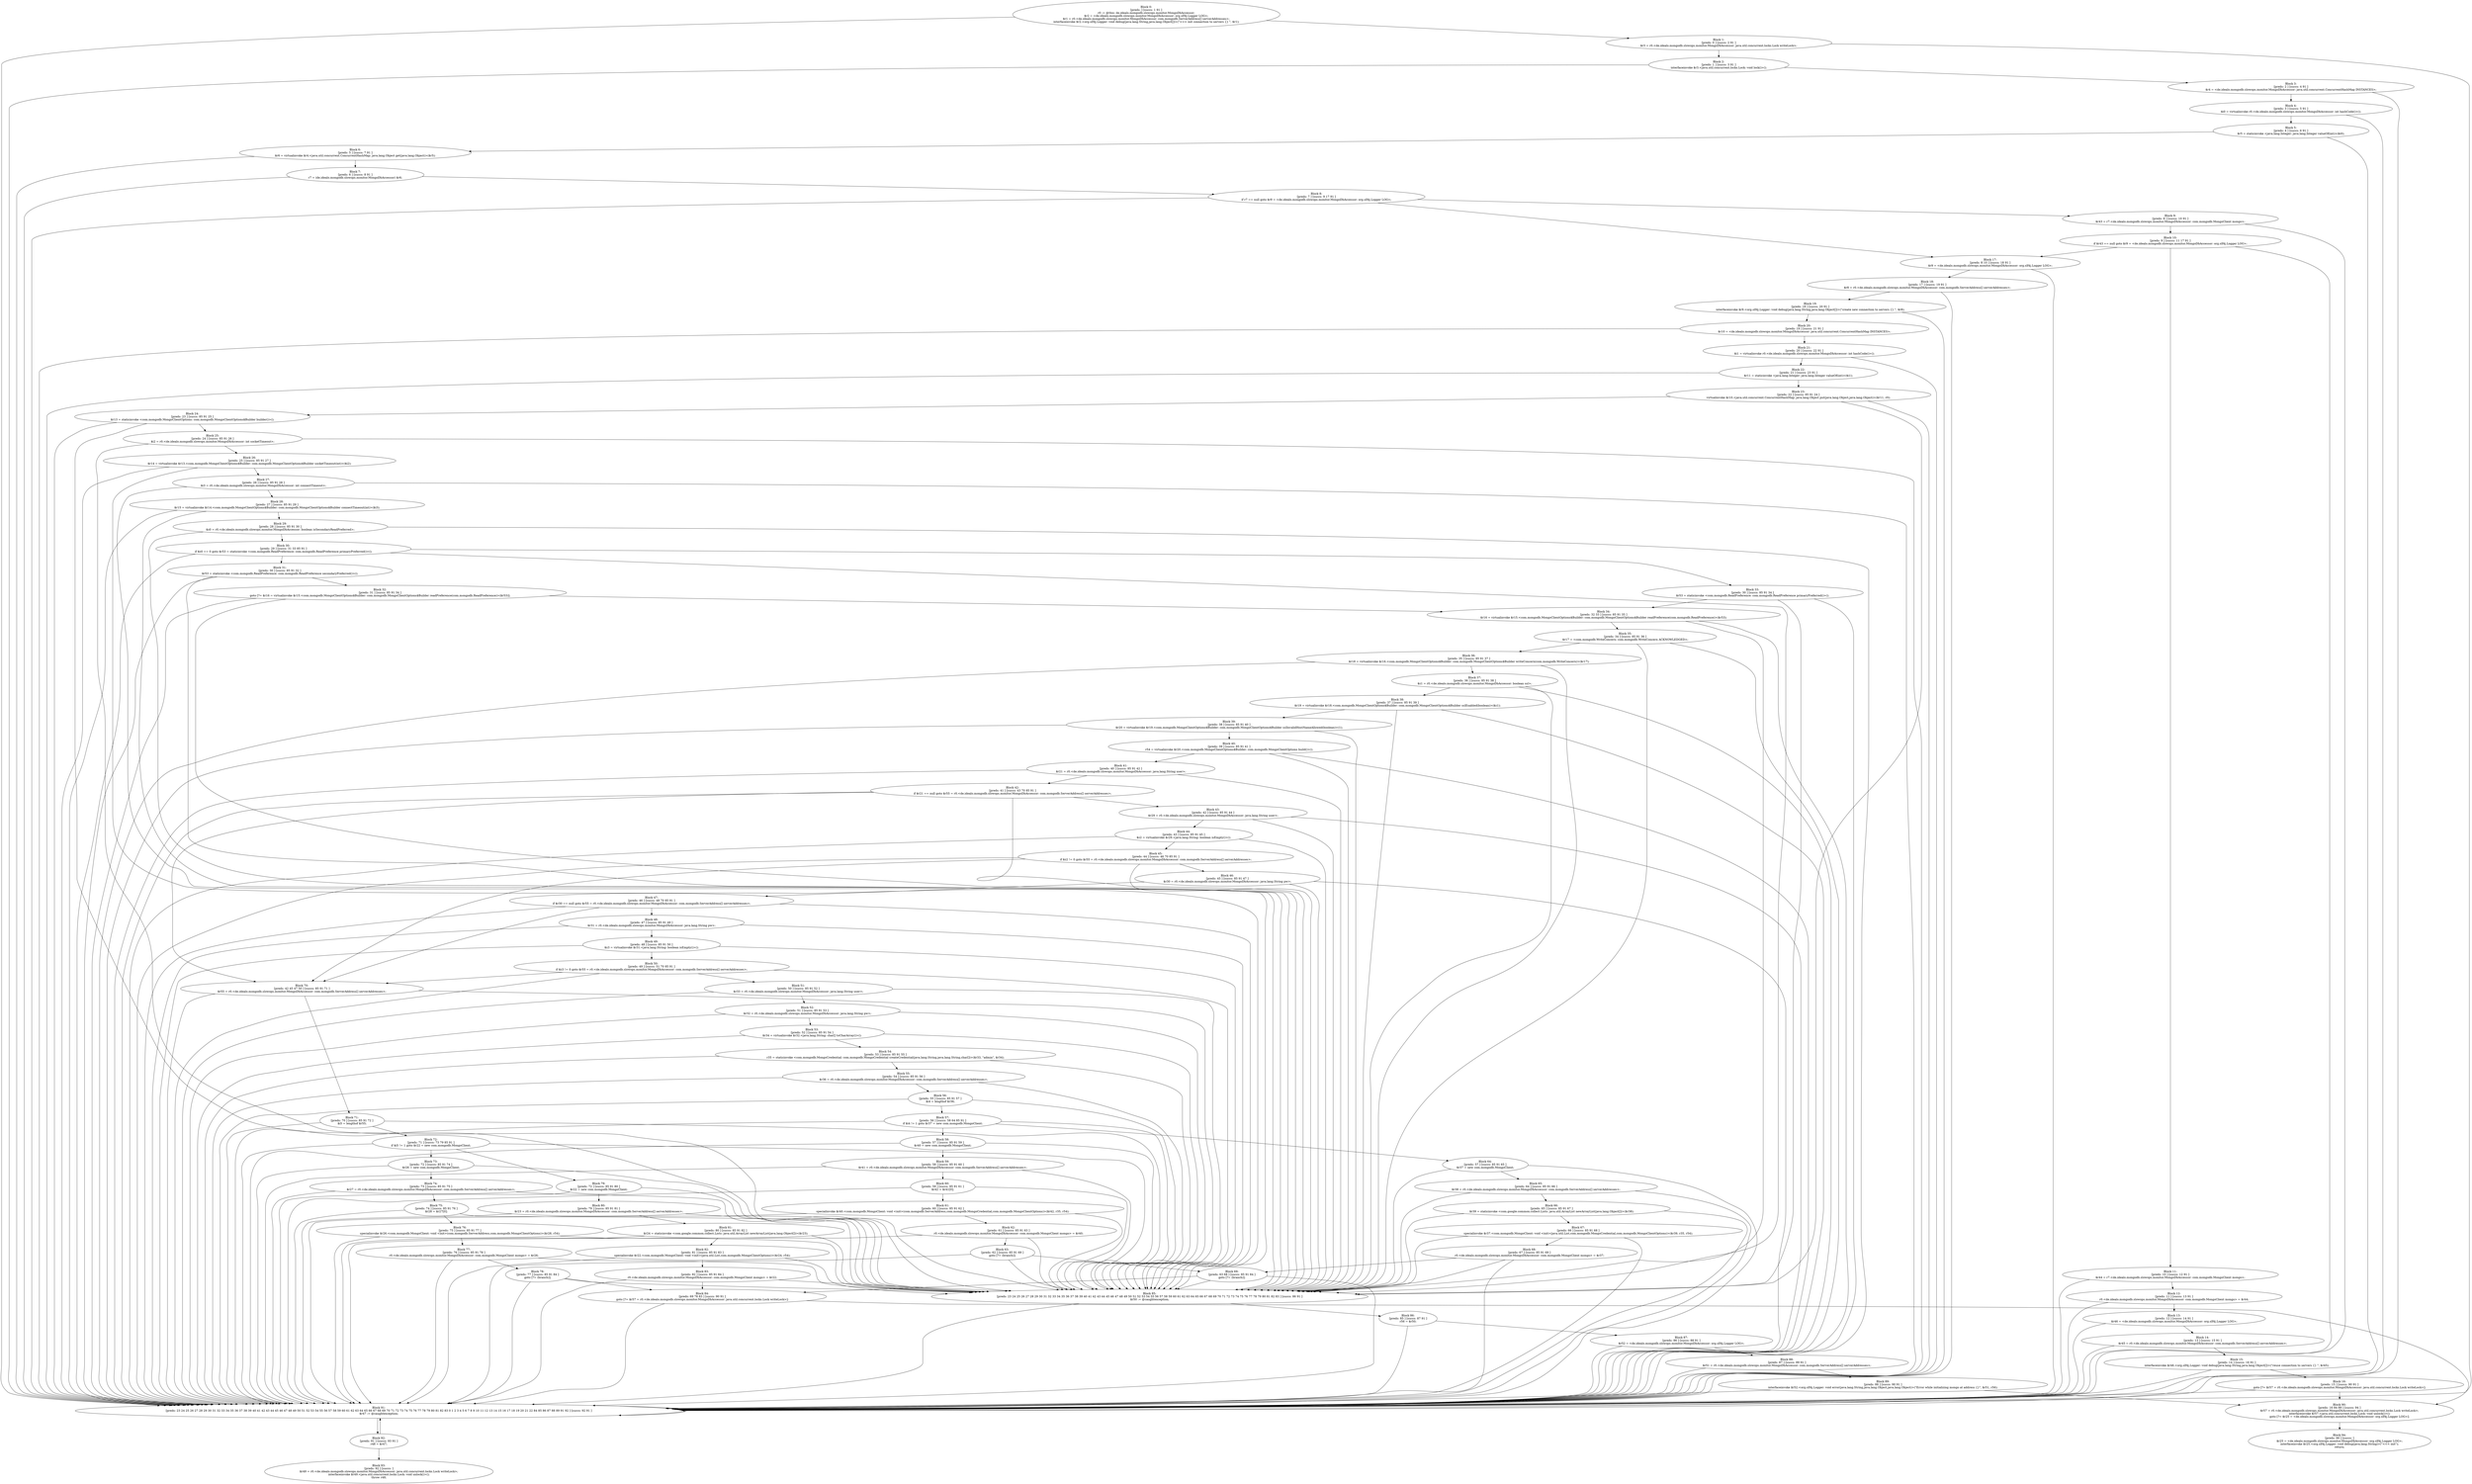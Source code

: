 digraph "unitGraph" {
    "Block 0:
[preds: ] [succs: 1 91 ]
r0 := @this: de.idealo.mongodb.slowops.monitor.MongoDbAccessor;
$r2 = <de.idealo.mongodb.slowops.monitor.MongoDbAccessor: org.slf4j.Logger LOG>;
$r1 = r0.<de.idealo.mongodb.slowops.monitor.MongoDbAccessor: com.mongodb.ServerAddress[] serverAddresses>;
interfaceinvoke $r2.<org.slf4j.Logger: void debug(java.lang.String,java.lang.Object[])>(\">>> init connection to servers {} \", $r1);
"
    "Block 1:
[preds: 0 ] [succs: 2 91 ]
$r3 = r0.<de.idealo.mongodb.slowops.monitor.MongoDbAccessor: java.util.concurrent.locks.Lock writeLock>;
"
    "Block 2:
[preds: 1 ] [succs: 3 91 ]
interfaceinvoke $r3.<java.util.concurrent.locks.Lock: void lock()>();
"
    "Block 3:
[preds: 2 ] [succs: 4 91 ]
$r4 = <de.idealo.mongodb.slowops.monitor.MongoDbAccessor: java.util.concurrent.ConcurrentHashMap INSTANCES>;
"
    "Block 4:
[preds: 3 ] [succs: 5 91 ]
$i0 = virtualinvoke r0.<de.idealo.mongodb.slowops.monitor.MongoDbAccessor: int hashCode()>();
"
    "Block 5:
[preds: 4 ] [succs: 6 91 ]
$r5 = staticinvoke <java.lang.Integer: java.lang.Integer valueOf(int)>($i0);
"
    "Block 6:
[preds: 5 ] [succs: 7 91 ]
$r6 = virtualinvoke $r4.<java.util.concurrent.ConcurrentHashMap: java.lang.Object get(java.lang.Object)>($r5);
"
    "Block 7:
[preds: 6 ] [succs: 8 91 ]
r7 = (de.idealo.mongodb.slowops.monitor.MongoDbAccessor) $r6;
"
    "Block 8:
[preds: 7 ] [succs: 9 17 91 ]
if r7 == null goto $r9 = <de.idealo.mongodb.slowops.monitor.MongoDbAccessor: org.slf4j.Logger LOG>;
"
    "Block 9:
[preds: 8 ] [succs: 10 91 ]
$r43 = r7.<de.idealo.mongodb.slowops.monitor.MongoDbAccessor: com.mongodb.MongoClient mongo>;
"
    "Block 10:
[preds: 9 ] [succs: 11 17 91 ]
if $r43 == null goto $r9 = <de.idealo.mongodb.slowops.monitor.MongoDbAccessor: org.slf4j.Logger LOG>;
"
    "Block 11:
[preds: 10 ] [succs: 12 91 ]
$r44 = r7.<de.idealo.mongodb.slowops.monitor.MongoDbAccessor: com.mongodb.MongoClient mongo>;
"
    "Block 12:
[preds: 11 ] [succs: 13 91 ]
r0.<de.idealo.mongodb.slowops.monitor.MongoDbAccessor: com.mongodb.MongoClient mongo> = $r44;
"
    "Block 13:
[preds: 12 ] [succs: 14 91 ]
$r46 = <de.idealo.mongodb.slowops.monitor.MongoDbAccessor: org.slf4j.Logger LOG>;
"
    "Block 14:
[preds: 13 ] [succs: 15 91 ]
$r45 = r0.<de.idealo.mongodb.slowops.monitor.MongoDbAccessor: com.mongodb.ServerAddress[] serverAddresses>;
"
    "Block 15:
[preds: 14 ] [succs: 16 91 ]
interfaceinvoke $r46.<org.slf4j.Logger: void debug(java.lang.String,java.lang.Object[])>(\"reuse connection to servers {} \", $r45);
"
    "Block 16:
[preds: 15 ] [succs: 90 91 ]
goto [?= $r57 = r0.<de.idealo.mongodb.slowops.monitor.MongoDbAccessor: java.util.concurrent.locks.Lock writeLock>];
"
    "Block 17:
[preds: 8 10 ] [succs: 18 91 ]
$r9 = <de.idealo.mongodb.slowops.monitor.MongoDbAccessor: org.slf4j.Logger LOG>;
"
    "Block 18:
[preds: 17 ] [succs: 19 91 ]
$r8 = r0.<de.idealo.mongodb.slowops.monitor.MongoDbAccessor: com.mongodb.ServerAddress[] serverAddresses>;
"
    "Block 19:
[preds: 18 ] [succs: 20 91 ]
interfaceinvoke $r9.<org.slf4j.Logger: void debug(java.lang.String,java.lang.Object[])>(\"create new connection to servers {} \", $r8);
"
    "Block 20:
[preds: 19 ] [succs: 21 91 ]
$r10 = <de.idealo.mongodb.slowops.monitor.MongoDbAccessor: java.util.concurrent.ConcurrentHashMap INSTANCES>;
"
    "Block 21:
[preds: 20 ] [succs: 22 91 ]
$i1 = virtualinvoke r0.<de.idealo.mongodb.slowops.monitor.MongoDbAccessor: int hashCode()>();
"
    "Block 22:
[preds: 21 ] [succs: 23 91 ]
$r11 = staticinvoke <java.lang.Integer: java.lang.Integer valueOf(int)>($i1);
"
    "Block 23:
[preds: 22 ] [succs: 85 91 24 ]
virtualinvoke $r10.<java.util.concurrent.ConcurrentHashMap: java.lang.Object put(java.lang.Object,java.lang.Object)>($r11, r0);
"
    "Block 24:
[preds: 23 ] [succs: 85 91 25 ]
$r13 = staticinvoke <com.mongodb.MongoClientOptions: com.mongodb.MongoClientOptions$Builder builder()>();
"
    "Block 25:
[preds: 24 ] [succs: 85 91 26 ]
$i2 = r0.<de.idealo.mongodb.slowops.monitor.MongoDbAccessor: int socketTimeout>;
"
    "Block 26:
[preds: 25 ] [succs: 85 91 27 ]
$r14 = virtualinvoke $r13.<com.mongodb.MongoClientOptions$Builder: com.mongodb.MongoClientOptions$Builder socketTimeout(int)>($i2);
"
    "Block 27:
[preds: 26 ] [succs: 85 91 28 ]
$i3 = r0.<de.idealo.mongodb.slowops.monitor.MongoDbAccessor: int connectTimeout>;
"
    "Block 28:
[preds: 27 ] [succs: 85 91 29 ]
$r15 = virtualinvoke $r14.<com.mongodb.MongoClientOptions$Builder: com.mongodb.MongoClientOptions$Builder connectTimeout(int)>($i3);
"
    "Block 29:
[preds: 28 ] [succs: 85 91 30 ]
$z0 = r0.<de.idealo.mongodb.slowops.monitor.MongoDbAccessor: boolean isSecondaryReadPreferred>;
"
    "Block 30:
[preds: 29 ] [succs: 31 33 85 91 ]
if $z0 == 0 goto $r53 = staticinvoke <com.mongodb.ReadPreference: com.mongodb.ReadPreference primaryPreferred()>();
"
    "Block 31:
[preds: 30 ] [succs: 85 91 32 ]
$r53 = staticinvoke <com.mongodb.ReadPreference: com.mongodb.ReadPreference secondaryPreferred()>();
"
    "Block 32:
[preds: 31 ] [succs: 85 91 34 ]
goto [?= $r16 = virtualinvoke $r15.<com.mongodb.MongoClientOptions$Builder: com.mongodb.MongoClientOptions$Builder readPreference(com.mongodb.ReadPreference)>($r53)];
"
    "Block 33:
[preds: 30 ] [succs: 85 91 34 ]
$r53 = staticinvoke <com.mongodb.ReadPreference: com.mongodb.ReadPreference primaryPreferred()>();
"
    "Block 34:
[preds: 32 33 ] [succs: 85 91 35 ]
$r16 = virtualinvoke $r15.<com.mongodb.MongoClientOptions$Builder: com.mongodb.MongoClientOptions$Builder readPreference(com.mongodb.ReadPreference)>($r53);
"
    "Block 35:
[preds: 34 ] [succs: 85 91 36 ]
$r17 = <com.mongodb.WriteConcern: com.mongodb.WriteConcern ACKNOWLEDGED>;
"
    "Block 36:
[preds: 35 ] [succs: 85 91 37 ]
$r18 = virtualinvoke $r16.<com.mongodb.MongoClientOptions$Builder: com.mongodb.MongoClientOptions$Builder writeConcern(com.mongodb.WriteConcern)>($r17);
"
    "Block 37:
[preds: 36 ] [succs: 85 91 38 ]
$z1 = r0.<de.idealo.mongodb.slowops.monitor.MongoDbAccessor: boolean ssl>;
"
    "Block 38:
[preds: 37 ] [succs: 85 91 39 ]
$r19 = virtualinvoke $r18.<com.mongodb.MongoClientOptions$Builder: com.mongodb.MongoClientOptions$Builder sslEnabled(boolean)>($z1);
"
    "Block 39:
[preds: 38 ] [succs: 85 91 40 ]
$r20 = virtualinvoke $r19.<com.mongodb.MongoClientOptions$Builder: com.mongodb.MongoClientOptions$Builder sslInvalidHostNameAllowed(boolean)>(1);
"
    "Block 40:
[preds: 39 ] [succs: 85 91 41 ]
r54 = virtualinvoke $r20.<com.mongodb.MongoClientOptions$Builder: com.mongodb.MongoClientOptions build()>();
"
    "Block 41:
[preds: 40 ] [succs: 85 91 42 ]
$r21 = r0.<de.idealo.mongodb.slowops.monitor.MongoDbAccessor: java.lang.String user>;
"
    "Block 42:
[preds: 41 ] [succs: 43 70 85 91 ]
if $r21 == null goto $r55 = r0.<de.idealo.mongodb.slowops.monitor.MongoDbAccessor: com.mongodb.ServerAddress[] serverAddresses>;
"
    "Block 43:
[preds: 42 ] [succs: 85 91 44 ]
$r29 = r0.<de.idealo.mongodb.slowops.monitor.MongoDbAccessor: java.lang.String user>;
"
    "Block 44:
[preds: 43 ] [succs: 85 91 45 ]
$z2 = virtualinvoke $r29.<java.lang.String: boolean isEmpty()>();
"
    "Block 45:
[preds: 44 ] [succs: 46 70 85 91 ]
if $z2 != 0 goto $r55 = r0.<de.idealo.mongodb.slowops.monitor.MongoDbAccessor: com.mongodb.ServerAddress[] serverAddresses>;
"
    "Block 46:
[preds: 45 ] [succs: 85 91 47 ]
$r30 = r0.<de.idealo.mongodb.slowops.monitor.MongoDbAccessor: java.lang.String pw>;
"
    "Block 47:
[preds: 46 ] [succs: 48 70 85 91 ]
if $r30 == null goto $r55 = r0.<de.idealo.mongodb.slowops.monitor.MongoDbAccessor: com.mongodb.ServerAddress[] serverAddresses>;
"
    "Block 48:
[preds: 47 ] [succs: 85 91 49 ]
$r31 = r0.<de.idealo.mongodb.slowops.monitor.MongoDbAccessor: java.lang.String pw>;
"
    "Block 49:
[preds: 48 ] [succs: 85 91 50 ]
$z3 = virtualinvoke $r31.<java.lang.String: boolean isEmpty()>();
"
    "Block 50:
[preds: 49 ] [succs: 51 70 85 91 ]
if $z3 != 0 goto $r55 = r0.<de.idealo.mongodb.slowops.monitor.MongoDbAccessor: com.mongodb.ServerAddress[] serverAddresses>;
"
    "Block 51:
[preds: 50 ] [succs: 85 91 52 ]
$r33 = r0.<de.idealo.mongodb.slowops.monitor.MongoDbAccessor: java.lang.String user>;
"
    "Block 52:
[preds: 51 ] [succs: 85 91 53 ]
$r32 = r0.<de.idealo.mongodb.slowops.monitor.MongoDbAccessor: java.lang.String pw>;
"
    "Block 53:
[preds: 52 ] [succs: 85 91 54 ]
$r34 = virtualinvoke $r32.<java.lang.String: char[] toCharArray()>();
"
    "Block 54:
[preds: 53 ] [succs: 85 91 55 ]
r35 = staticinvoke <com.mongodb.MongoCredential: com.mongodb.MongoCredential createCredential(java.lang.String,java.lang.String,char[])>($r33, \"admin\", $r34);
"
    "Block 55:
[preds: 54 ] [succs: 85 91 56 ]
$r36 = r0.<de.idealo.mongodb.slowops.monitor.MongoDbAccessor: com.mongodb.ServerAddress[] serverAddresses>;
"
    "Block 56:
[preds: 55 ] [succs: 85 91 57 ]
$i4 = lengthof $r36;
"
    "Block 57:
[preds: 56 ] [succs: 58 64 85 91 ]
if $i4 != 1 goto $r37 = new com.mongodb.MongoClient;
"
    "Block 58:
[preds: 57 ] [succs: 85 91 59 ]
$r40 = new com.mongodb.MongoClient;
"
    "Block 59:
[preds: 58 ] [succs: 85 91 60 ]
$r41 = r0.<de.idealo.mongodb.slowops.monitor.MongoDbAccessor: com.mongodb.ServerAddress[] serverAddresses>;
"
    "Block 60:
[preds: 59 ] [succs: 85 91 61 ]
$r42 = $r41[0];
"
    "Block 61:
[preds: 60 ] [succs: 85 91 62 ]
specialinvoke $r40.<com.mongodb.MongoClient: void <init>(com.mongodb.ServerAddress,com.mongodb.MongoCredential,com.mongodb.MongoClientOptions)>($r42, r35, r54);
"
    "Block 62:
[preds: 61 ] [succs: 85 91 63 ]
r0.<de.idealo.mongodb.slowops.monitor.MongoDbAccessor: com.mongodb.MongoClient mongo> = $r40;
"
    "Block 63:
[preds: 62 ] [succs: 85 91 69 ]
goto [?= (branch)];
"
    "Block 64:
[preds: 57 ] [succs: 85 91 65 ]
$r37 = new com.mongodb.MongoClient;
"
    "Block 65:
[preds: 64 ] [succs: 85 91 66 ]
$r38 = r0.<de.idealo.mongodb.slowops.monitor.MongoDbAccessor: com.mongodb.ServerAddress[] serverAddresses>;
"
    "Block 66:
[preds: 65 ] [succs: 85 91 67 ]
$r39 = staticinvoke <com.google.common.collect.Lists: java.util.ArrayList newArrayList(java.lang.Object[])>($r38);
"
    "Block 67:
[preds: 66 ] [succs: 85 91 68 ]
specialinvoke $r37.<com.mongodb.MongoClient: void <init>(java.util.List,com.mongodb.MongoCredential,com.mongodb.MongoClientOptions)>($r39, r35, r54);
"
    "Block 68:
[preds: 67 ] [succs: 85 91 69 ]
r0.<de.idealo.mongodb.slowops.monitor.MongoDbAccessor: com.mongodb.MongoClient mongo> = $r37;
"
    "Block 69:
[preds: 63 68 ] [succs: 85 91 84 ]
goto [?= (branch)];
"
    "Block 70:
[preds: 42 45 47 50 ] [succs: 85 91 71 ]
$r55 = r0.<de.idealo.mongodb.slowops.monitor.MongoDbAccessor: com.mongodb.ServerAddress[] serverAddresses>;
"
    "Block 71:
[preds: 70 ] [succs: 85 91 72 ]
$i5 = lengthof $r55;
"
    "Block 72:
[preds: 71 ] [succs: 73 79 85 91 ]
if $i5 != 1 goto $r22 = new com.mongodb.MongoClient;
"
    "Block 73:
[preds: 72 ] [succs: 85 91 74 ]
$r26 = new com.mongodb.MongoClient;
"
    "Block 74:
[preds: 73 ] [succs: 85 91 75 ]
$r27 = r0.<de.idealo.mongodb.slowops.monitor.MongoDbAccessor: com.mongodb.ServerAddress[] serverAddresses>;
"
    "Block 75:
[preds: 74 ] [succs: 85 91 76 ]
$r28 = $r27[0];
"
    "Block 76:
[preds: 75 ] [succs: 85 91 77 ]
specialinvoke $r26.<com.mongodb.MongoClient: void <init>(com.mongodb.ServerAddress,com.mongodb.MongoClientOptions)>($r28, r54);
"
    "Block 77:
[preds: 76 ] [succs: 85 91 78 ]
r0.<de.idealo.mongodb.slowops.monitor.MongoDbAccessor: com.mongodb.MongoClient mongo> = $r26;
"
    "Block 78:
[preds: 77 ] [succs: 85 91 84 ]
goto [?= (branch)];
"
    "Block 79:
[preds: 72 ] [succs: 85 91 80 ]
$r22 = new com.mongodb.MongoClient;
"
    "Block 80:
[preds: 79 ] [succs: 85 91 81 ]
$r23 = r0.<de.idealo.mongodb.slowops.monitor.MongoDbAccessor: com.mongodb.ServerAddress[] serverAddresses>;
"
    "Block 81:
[preds: 80 ] [succs: 85 91 82 ]
$r24 = staticinvoke <com.google.common.collect.Lists: java.util.ArrayList newArrayList(java.lang.Object[])>($r23);
"
    "Block 82:
[preds: 81 ] [succs: 85 91 83 ]
specialinvoke $r22.<com.mongodb.MongoClient: void <init>(java.util.List,com.mongodb.MongoClientOptions)>($r24, r54);
"
    "Block 83:
[preds: 82 ] [succs: 85 91 84 ]
r0.<de.idealo.mongodb.slowops.monitor.MongoDbAccessor: com.mongodb.MongoClient mongo> = $r22;
"
    "Block 84:
[preds: 69 78 83 ] [succs: 90 91 ]
goto [?= $r57 = r0.<de.idealo.mongodb.slowops.monitor.MongoDbAccessor: java.util.concurrent.locks.Lock writeLock>];
"
    "Block 85:
[preds: 23 24 25 26 27 28 29 30 31 32 33 34 35 36 37 38 39 40 41 42 43 44 45 46 47 48 49 50 51 52 53 54 55 56 57 58 59 60 61 62 63 64 65 66 67 68 69 70 71 72 73 74 75 76 77 78 79 80 81 82 83 ] [succs: 86 91 ]
$r50 := @caughtexception;
"
    "Block 86:
[preds: 85 ] [succs: 87 91 ]
r56 = $r50;
"
    "Block 87:
[preds: 86 ] [succs: 88 91 ]
$r52 = <de.idealo.mongodb.slowops.monitor.MongoDbAccessor: org.slf4j.Logger LOG>;
"
    "Block 88:
[preds: 87 ] [succs: 89 91 ]
$r51 = r0.<de.idealo.mongodb.slowops.monitor.MongoDbAccessor: com.mongodb.ServerAddress[] serverAddresses>;
"
    "Block 89:
[preds: 88 ] [succs: 90 91 ]
interfaceinvoke $r52.<org.slf4j.Logger: void error(java.lang.String,java.lang.Object,java.lang.Object)>(\"Error while initializing mongo at address {}\", $r51, r56);
"
    "Block 90:
[preds: 16 84 89 ] [succs: 94 ]
$r57 = r0.<de.idealo.mongodb.slowops.monitor.MongoDbAccessor: java.util.concurrent.locks.Lock writeLock>;
interfaceinvoke $r57.<java.util.concurrent.locks.Lock: void unlock()>();
goto [?= $r25 = <de.idealo.mongodb.slowops.monitor.MongoDbAccessor: org.slf4j.Logger LOG>];
"
    "Block 91:
[preds: 23 24 25 26 27 28 29 30 31 32 33 34 35 36 37 38 39 40 41 42 43 44 45 46 47 48 49 50 51 52 53 54 55 56 57 58 59 60 61 62 63 64 65 66 67 68 69 70 71 72 73 74 75 76 77 78 79 80 81 82 83 0 1 2 3 4 5 6 7 8 9 10 11 12 13 14 15 16 17 18 19 20 21 22 84 85 86 87 88 89 91 92 ] [succs: 92 91 ]
$r47 := @caughtexception;
"
    "Block 92:
[preds: 91 ] [succs: 93 91 ]
r48 = $r47;
"
    "Block 93:
[preds: 92 ] [succs: ]
$r49 = r0.<de.idealo.mongodb.slowops.monitor.MongoDbAccessor: java.util.concurrent.locks.Lock writeLock>;
interfaceinvoke $r49.<java.util.concurrent.locks.Lock: void unlock()>();
throw r48;
"
    "Block 94:
[preds: 90 ] [succs: ]
$r25 = <de.idealo.mongodb.slowops.monitor.MongoDbAccessor: org.slf4j.Logger LOG>;
interfaceinvoke $r25.<org.slf4j.Logger: void debug(java.lang.String)>(\"<<< init\");
return;
"
    "Block 0:
[preds: ] [succs: 1 91 ]
r0 := @this: de.idealo.mongodb.slowops.monitor.MongoDbAccessor;
$r2 = <de.idealo.mongodb.slowops.monitor.MongoDbAccessor: org.slf4j.Logger LOG>;
$r1 = r0.<de.idealo.mongodb.slowops.monitor.MongoDbAccessor: com.mongodb.ServerAddress[] serverAddresses>;
interfaceinvoke $r2.<org.slf4j.Logger: void debug(java.lang.String,java.lang.Object[])>(\">>> init connection to servers {} \", $r1);
"->"Block 1:
[preds: 0 ] [succs: 2 91 ]
$r3 = r0.<de.idealo.mongodb.slowops.monitor.MongoDbAccessor: java.util.concurrent.locks.Lock writeLock>;
";
    "Block 0:
[preds: ] [succs: 1 91 ]
r0 := @this: de.idealo.mongodb.slowops.monitor.MongoDbAccessor;
$r2 = <de.idealo.mongodb.slowops.monitor.MongoDbAccessor: org.slf4j.Logger LOG>;
$r1 = r0.<de.idealo.mongodb.slowops.monitor.MongoDbAccessor: com.mongodb.ServerAddress[] serverAddresses>;
interfaceinvoke $r2.<org.slf4j.Logger: void debug(java.lang.String,java.lang.Object[])>(\">>> init connection to servers {} \", $r1);
"->"Block 91:
[preds: 23 24 25 26 27 28 29 30 31 32 33 34 35 36 37 38 39 40 41 42 43 44 45 46 47 48 49 50 51 52 53 54 55 56 57 58 59 60 61 62 63 64 65 66 67 68 69 70 71 72 73 74 75 76 77 78 79 80 81 82 83 0 1 2 3 4 5 6 7 8 9 10 11 12 13 14 15 16 17 18 19 20 21 22 84 85 86 87 88 89 91 92 ] [succs: 92 91 ]
$r47 := @caughtexception;
";
    "Block 1:
[preds: 0 ] [succs: 2 91 ]
$r3 = r0.<de.idealo.mongodb.slowops.monitor.MongoDbAccessor: java.util.concurrent.locks.Lock writeLock>;
"->"Block 2:
[preds: 1 ] [succs: 3 91 ]
interfaceinvoke $r3.<java.util.concurrent.locks.Lock: void lock()>();
";
    "Block 1:
[preds: 0 ] [succs: 2 91 ]
$r3 = r0.<de.idealo.mongodb.slowops.monitor.MongoDbAccessor: java.util.concurrent.locks.Lock writeLock>;
"->"Block 91:
[preds: 23 24 25 26 27 28 29 30 31 32 33 34 35 36 37 38 39 40 41 42 43 44 45 46 47 48 49 50 51 52 53 54 55 56 57 58 59 60 61 62 63 64 65 66 67 68 69 70 71 72 73 74 75 76 77 78 79 80 81 82 83 0 1 2 3 4 5 6 7 8 9 10 11 12 13 14 15 16 17 18 19 20 21 22 84 85 86 87 88 89 91 92 ] [succs: 92 91 ]
$r47 := @caughtexception;
";
    "Block 2:
[preds: 1 ] [succs: 3 91 ]
interfaceinvoke $r3.<java.util.concurrent.locks.Lock: void lock()>();
"->"Block 3:
[preds: 2 ] [succs: 4 91 ]
$r4 = <de.idealo.mongodb.slowops.monitor.MongoDbAccessor: java.util.concurrent.ConcurrentHashMap INSTANCES>;
";
    "Block 2:
[preds: 1 ] [succs: 3 91 ]
interfaceinvoke $r3.<java.util.concurrent.locks.Lock: void lock()>();
"->"Block 91:
[preds: 23 24 25 26 27 28 29 30 31 32 33 34 35 36 37 38 39 40 41 42 43 44 45 46 47 48 49 50 51 52 53 54 55 56 57 58 59 60 61 62 63 64 65 66 67 68 69 70 71 72 73 74 75 76 77 78 79 80 81 82 83 0 1 2 3 4 5 6 7 8 9 10 11 12 13 14 15 16 17 18 19 20 21 22 84 85 86 87 88 89 91 92 ] [succs: 92 91 ]
$r47 := @caughtexception;
";
    "Block 3:
[preds: 2 ] [succs: 4 91 ]
$r4 = <de.idealo.mongodb.slowops.monitor.MongoDbAccessor: java.util.concurrent.ConcurrentHashMap INSTANCES>;
"->"Block 4:
[preds: 3 ] [succs: 5 91 ]
$i0 = virtualinvoke r0.<de.idealo.mongodb.slowops.monitor.MongoDbAccessor: int hashCode()>();
";
    "Block 3:
[preds: 2 ] [succs: 4 91 ]
$r4 = <de.idealo.mongodb.slowops.monitor.MongoDbAccessor: java.util.concurrent.ConcurrentHashMap INSTANCES>;
"->"Block 91:
[preds: 23 24 25 26 27 28 29 30 31 32 33 34 35 36 37 38 39 40 41 42 43 44 45 46 47 48 49 50 51 52 53 54 55 56 57 58 59 60 61 62 63 64 65 66 67 68 69 70 71 72 73 74 75 76 77 78 79 80 81 82 83 0 1 2 3 4 5 6 7 8 9 10 11 12 13 14 15 16 17 18 19 20 21 22 84 85 86 87 88 89 91 92 ] [succs: 92 91 ]
$r47 := @caughtexception;
";
    "Block 4:
[preds: 3 ] [succs: 5 91 ]
$i0 = virtualinvoke r0.<de.idealo.mongodb.slowops.monitor.MongoDbAccessor: int hashCode()>();
"->"Block 5:
[preds: 4 ] [succs: 6 91 ]
$r5 = staticinvoke <java.lang.Integer: java.lang.Integer valueOf(int)>($i0);
";
    "Block 4:
[preds: 3 ] [succs: 5 91 ]
$i0 = virtualinvoke r0.<de.idealo.mongodb.slowops.monitor.MongoDbAccessor: int hashCode()>();
"->"Block 91:
[preds: 23 24 25 26 27 28 29 30 31 32 33 34 35 36 37 38 39 40 41 42 43 44 45 46 47 48 49 50 51 52 53 54 55 56 57 58 59 60 61 62 63 64 65 66 67 68 69 70 71 72 73 74 75 76 77 78 79 80 81 82 83 0 1 2 3 4 5 6 7 8 9 10 11 12 13 14 15 16 17 18 19 20 21 22 84 85 86 87 88 89 91 92 ] [succs: 92 91 ]
$r47 := @caughtexception;
";
    "Block 5:
[preds: 4 ] [succs: 6 91 ]
$r5 = staticinvoke <java.lang.Integer: java.lang.Integer valueOf(int)>($i0);
"->"Block 6:
[preds: 5 ] [succs: 7 91 ]
$r6 = virtualinvoke $r4.<java.util.concurrent.ConcurrentHashMap: java.lang.Object get(java.lang.Object)>($r5);
";
    "Block 5:
[preds: 4 ] [succs: 6 91 ]
$r5 = staticinvoke <java.lang.Integer: java.lang.Integer valueOf(int)>($i0);
"->"Block 91:
[preds: 23 24 25 26 27 28 29 30 31 32 33 34 35 36 37 38 39 40 41 42 43 44 45 46 47 48 49 50 51 52 53 54 55 56 57 58 59 60 61 62 63 64 65 66 67 68 69 70 71 72 73 74 75 76 77 78 79 80 81 82 83 0 1 2 3 4 5 6 7 8 9 10 11 12 13 14 15 16 17 18 19 20 21 22 84 85 86 87 88 89 91 92 ] [succs: 92 91 ]
$r47 := @caughtexception;
";
    "Block 6:
[preds: 5 ] [succs: 7 91 ]
$r6 = virtualinvoke $r4.<java.util.concurrent.ConcurrentHashMap: java.lang.Object get(java.lang.Object)>($r5);
"->"Block 7:
[preds: 6 ] [succs: 8 91 ]
r7 = (de.idealo.mongodb.slowops.monitor.MongoDbAccessor) $r6;
";
    "Block 6:
[preds: 5 ] [succs: 7 91 ]
$r6 = virtualinvoke $r4.<java.util.concurrent.ConcurrentHashMap: java.lang.Object get(java.lang.Object)>($r5);
"->"Block 91:
[preds: 23 24 25 26 27 28 29 30 31 32 33 34 35 36 37 38 39 40 41 42 43 44 45 46 47 48 49 50 51 52 53 54 55 56 57 58 59 60 61 62 63 64 65 66 67 68 69 70 71 72 73 74 75 76 77 78 79 80 81 82 83 0 1 2 3 4 5 6 7 8 9 10 11 12 13 14 15 16 17 18 19 20 21 22 84 85 86 87 88 89 91 92 ] [succs: 92 91 ]
$r47 := @caughtexception;
";
    "Block 7:
[preds: 6 ] [succs: 8 91 ]
r7 = (de.idealo.mongodb.slowops.monitor.MongoDbAccessor) $r6;
"->"Block 8:
[preds: 7 ] [succs: 9 17 91 ]
if r7 == null goto $r9 = <de.idealo.mongodb.slowops.monitor.MongoDbAccessor: org.slf4j.Logger LOG>;
";
    "Block 7:
[preds: 6 ] [succs: 8 91 ]
r7 = (de.idealo.mongodb.slowops.monitor.MongoDbAccessor) $r6;
"->"Block 91:
[preds: 23 24 25 26 27 28 29 30 31 32 33 34 35 36 37 38 39 40 41 42 43 44 45 46 47 48 49 50 51 52 53 54 55 56 57 58 59 60 61 62 63 64 65 66 67 68 69 70 71 72 73 74 75 76 77 78 79 80 81 82 83 0 1 2 3 4 5 6 7 8 9 10 11 12 13 14 15 16 17 18 19 20 21 22 84 85 86 87 88 89 91 92 ] [succs: 92 91 ]
$r47 := @caughtexception;
";
    "Block 8:
[preds: 7 ] [succs: 9 17 91 ]
if r7 == null goto $r9 = <de.idealo.mongodb.slowops.monitor.MongoDbAccessor: org.slf4j.Logger LOG>;
"->"Block 9:
[preds: 8 ] [succs: 10 91 ]
$r43 = r7.<de.idealo.mongodb.slowops.monitor.MongoDbAccessor: com.mongodb.MongoClient mongo>;
";
    "Block 8:
[preds: 7 ] [succs: 9 17 91 ]
if r7 == null goto $r9 = <de.idealo.mongodb.slowops.monitor.MongoDbAccessor: org.slf4j.Logger LOG>;
"->"Block 17:
[preds: 8 10 ] [succs: 18 91 ]
$r9 = <de.idealo.mongodb.slowops.monitor.MongoDbAccessor: org.slf4j.Logger LOG>;
";
    "Block 8:
[preds: 7 ] [succs: 9 17 91 ]
if r7 == null goto $r9 = <de.idealo.mongodb.slowops.monitor.MongoDbAccessor: org.slf4j.Logger LOG>;
"->"Block 91:
[preds: 23 24 25 26 27 28 29 30 31 32 33 34 35 36 37 38 39 40 41 42 43 44 45 46 47 48 49 50 51 52 53 54 55 56 57 58 59 60 61 62 63 64 65 66 67 68 69 70 71 72 73 74 75 76 77 78 79 80 81 82 83 0 1 2 3 4 5 6 7 8 9 10 11 12 13 14 15 16 17 18 19 20 21 22 84 85 86 87 88 89 91 92 ] [succs: 92 91 ]
$r47 := @caughtexception;
";
    "Block 9:
[preds: 8 ] [succs: 10 91 ]
$r43 = r7.<de.idealo.mongodb.slowops.monitor.MongoDbAccessor: com.mongodb.MongoClient mongo>;
"->"Block 10:
[preds: 9 ] [succs: 11 17 91 ]
if $r43 == null goto $r9 = <de.idealo.mongodb.slowops.monitor.MongoDbAccessor: org.slf4j.Logger LOG>;
";
    "Block 9:
[preds: 8 ] [succs: 10 91 ]
$r43 = r7.<de.idealo.mongodb.slowops.monitor.MongoDbAccessor: com.mongodb.MongoClient mongo>;
"->"Block 91:
[preds: 23 24 25 26 27 28 29 30 31 32 33 34 35 36 37 38 39 40 41 42 43 44 45 46 47 48 49 50 51 52 53 54 55 56 57 58 59 60 61 62 63 64 65 66 67 68 69 70 71 72 73 74 75 76 77 78 79 80 81 82 83 0 1 2 3 4 5 6 7 8 9 10 11 12 13 14 15 16 17 18 19 20 21 22 84 85 86 87 88 89 91 92 ] [succs: 92 91 ]
$r47 := @caughtexception;
";
    "Block 10:
[preds: 9 ] [succs: 11 17 91 ]
if $r43 == null goto $r9 = <de.idealo.mongodb.slowops.monitor.MongoDbAccessor: org.slf4j.Logger LOG>;
"->"Block 11:
[preds: 10 ] [succs: 12 91 ]
$r44 = r7.<de.idealo.mongodb.slowops.monitor.MongoDbAccessor: com.mongodb.MongoClient mongo>;
";
    "Block 10:
[preds: 9 ] [succs: 11 17 91 ]
if $r43 == null goto $r9 = <de.idealo.mongodb.slowops.monitor.MongoDbAccessor: org.slf4j.Logger LOG>;
"->"Block 17:
[preds: 8 10 ] [succs: 18 91 ]
$r9 = <de.idealo.mongodb.slowops.monitor.MongoDbAccessor: org.slf4j.Logger LOG>;
";
    "Block 10:
[preds: 9 ] [succs: 11 17 91 ]
if $r43 == null goto $r9 = <de.idealo.mongodb.slowops.monitor.MongoDbAccessor: org.slf4j.Logger LOG>;
"->"Block 91:
[preds: 23 24 25 26 27 28 29 30 31 32 33 34 35 36 37 38 39 40 41 42 43 44 45 46 47 48 49 50 51 52 53 54 55 56 57 58 59 60 61 62 63 64 65 66 67 68 69 70 71 72 73 74 75 76 77 78 79 80 81 82 83 0 1 2 3 4 5 6 7 8 9 10 11 12 13 14 15 16 17 18 19 20 21 22 84 85 86 87 88 89 91 92 ] [succs: 92 91 ]
$r47 := @caughtexception;
";
    "Block 11:
[preds: 10 ] [succs: 12 91 ]
$r44 = r7.<de.idealo.mongodb.slowops.monitor.MongoDbAccessor: com.mongodb.MongoClient mongo>;
"->"Block 12:
[preds: 11 ] [succs: 13 91 ]
r0.<de.idealo.mongodb.slowops.monitor.MongoDbAccessor: com.mongodb.MongoClient mongo> = $r44;
";
    "Block 11:
[preds: 10 ] [succs: 12 91 ]
$r44 = r7.<de.idealo.mongodb.slowops.monitor.MongoDbAccessor: com.mongodb.MongoClient mongo>;
"->"Block 91:
[preds: 23 24 25 26 27 28 29 30 31 32 33 34 35 36 37 38 39 40 41 42 43 44 45 46 47 48 49 50 51 52 53 54 55 56 57 58 59 60 61 62 63 64 65 66 67 68 69 70 71 72 73 74 75 76 77 78 79 80 81 82 83 0 1 2 3 4 5 6 7 8 9 10 11 12 13 14 15 16 17 18 19 20 21 22 84 85 86 87 88 89 91 92 ] [succs: 92 91 ]
$r47 := @caughtexception;
";
    "Block 12:
[preds: 11 ] [succs: 13 91 ]
r0.<de.idealo.mongodb.slowops.monitor.MongoDbAccessor: com.mongodb.MongoClient mongo> = $r44;
"->"Block 13:
[preds: 12 ] [succs: 14 91 ]
$r46 = <de.idealo.mongodb.slowops.monitor.MongoDbAccessor: org.slf4j.Logger LOG>;
";
    "Block 12:
[preds: 11 ] [succs: 13 91 ]
r0.<de.idealo.mongodb.slowops.monitor.MongoDbAccessor: com.mongodb.MongoClient mongo> = $r44;
"->"Block 91:
[preds: 23 24 25 26 27 28 29 30 31 32 33 34 35 36 37 38 39 40 41 42 43 44 45 46 47 48 49 50 51 52 53 54 55 56 57 58 59 60 61 62 63 64 65 66 67 68 69 70 71 72 73 74 75 76 77 78 79 80 81 82 83 0 1 2 3 4 5 6 7 8 9 10 11 12 13 14 15 16 17 18 19 20 21 22 84 85 86 87 88 89 91 92 ] [succs: 92 91 ]
$r47 := @caughtexception;
";
    "Block 13:
[preds: 12 ] [succs: 14 91 ]
$r46 = <de.idealo.mongodb.slowops.monitor.MongoDbAccessor: org.slf4j.Logger LOG>;
"->"Block 14:
[preds: 13 ] [succs: 15 91 ]
$r45 = r0.<de.idealo.mongodb.slowops.monitor.MongoDbAccessor: com.mongodb.ServerAddress[] serverAddresses>;
";
    "Block 13:
[preds: 12 ] [succs: 14 91 ]
$r46 = <de.idealo.mongodb.slowops.monitor.MongoDbAccessor: org.slf4j.Logger LOG>;
"->"Block 91:
[preds: 23 24 25 26 27 28 29 30 31 32 33 34 35 36 37 38 39 40 41 42 43 44 45 46 47 48 49 50 51 52 53 54 55 56 57 58 59 60 61 62 63 64 65 66 67 68 69 70 71 72 73 74 75 76 77 78 79 80 81 82 83 0 1 2 3 4 5 6 7 8 9 10 11 12 13 14 15 16 17 18 19 20 21 22 84 85 86 87 88 89 91 92 ] [succs: 92 91 ]
$r47 := @caughtexception;
";
    "Block 14:
[preds: 13 ] [succs: 15 91 ]
$r45 = r0.<de.idealo.mongodb.slowops.monitor.MongoDbAccessor: com.mongodb.ServerAddress[] serverAddresses>;
"->"Block 15:
[preds: 14 ] [succs: 16 91 ]
interfaceinvoke $r46.<org.slf4j.Logger: void debug(java.lang.String,java.lang.Object[])>(\"reuse connection to servers {} \", $r45);
";
    "Block 14:
[preds: 13 ] [succs: 15 91 ]
$r45 = r0.<de.idealo.mongodb.slowops.monitor.MongoDbAccessor: com.mongodb.ServerAddress[] serverAddresses>;
"->"Block 91:
[preds: 23 24 25 26 27 28 29 30 31 32 33 34 35 36 37 38 39 40 41 42 43 44 45 46 47 48 49 50 51 52 53 54 55 56 57 58 59 60 61 62 63 64 65 66 67 68 69 70 71 72 73 74 75 76 77 78 79 80 81 82 83 0 1 2 3 4 5 6 7 8 9 10 11 12 13 14 15 16 17 18 19 20 21 22 84 85 86 87 88 89 91 92 ] [succs: 92 91 ]
$r47 := @caughtexception;
";
    "Block 15:
[preds: 14 ] [succs: 16 91 ]
interfaceinvoke $r46.<org.slf4j.Logger: void debug(java.lang.String,java.lang.Object[])>(\"reuse connection to servers {} \", $r45);
"->"Block 16:
[preds: 15 ] [succs: 90 91 ]
goto [?= $r57 = r0.<de.idealo.mongodb.slowops.monitor.MongoDbAccessor: java.util.concurrent.locks.Lock writeLock>];
";
    "Block 15:
[preds: 14 ] [succs: 16 91 ]
interfaceinvoke $r46.<org.slf4j.Logger: void debug(java.lang.String,java.lang.Object[])>(\"reuse connection to servers {} \", $r45);
"->"Block 91:
[preds: 23 24 25 26 27 28 29 30 31 32 33 34 35 36 37 38 39 40 41 42 43 44 45 46 47 48 49 50 51 52 53 54 55 56 57 58 59 60 61 62 63 64 65 66 67 68 69 70 71 72 73 74 75 76 77 78 79 80 81 82 83 0 1 2 3 4 5 6 7 8 9 10 11 12 13 14 15 16 17 18 19 20 21 22 84 85 86 87 88 89 91 92 ] [succs: 92 91 ]
$r47 := @caughtexception;
";
    "Block 16:
[preds: 15 ] [succs: 90 91 ]
goto [?= $r57 = r0.<de.idealo.mongodb.slowops.monitor.MongoDbAccessor: java.util.concurrent.locks.Lock writeLock>];
"->"Block 90:
[preds: 16 84 89 ] [succs: 94 ]
$r57 = r0.<de.idealo.mongodb.slowops.monitor.MongoDbAccessor: java.util.concurrent.locks.Lock writeLock>;
interfaceinvoke $r57.<java.util.concurrent.locks.Lock: void unlock()>();
goto [?= $r25 = <de.idealo.mongodb.slowops.monitor.MongoDbAccessor: org.slf4j.Logger LOG>];
";
    "Block 16:
[preds: 15 ] [succs: 90 91 ]
goto [?= $r57 = r0.<de.idealo.mongodb.slowops.monitor.MongoDbAccessor: java.util.concurrent.locks.Lock writeLock>];
"->"Block 91:
[preds: 23 24 25 26 27 28 29 30 31 32 33 34 35 36 37 38 39 40 41 42 43 44 45 46 47 48 49 50 51 52 53 54 55 56 57 58 59 60 61 62 63 64 65 66 67 68 69 70 71 72 73 74 75 76 77 78 79 80 81 82 83 0 1 2 3 4 5 6 7 8 9 10 11 12 13 14 15 16 17 18 19 20 21 22 84 85 86 87 88 89 91 92 ] [succs: 92 91 ]
$r47 := @caughtexception;
";
    "Block 17:
[preds: 8 10 ] [succs: 18 91 ]
$r9 = <de.idealo.mongodb.slowops.monitor.MongoDbAccessor: org.slf4j.Logger LOG>;
"->"Block 18:
[preds: 17 ] [succs: 19 91 ]
$r8 = r0.<de.idealo.mongodb.slowops.monitor.MongoDbAccessor: com.mongodb.ServerAddress[] serverAddresses>;
";
    "Block 17:
[preds: 8 10 ] [succs: 18 91 ]
$r9 = <de.idealo.mongodb.slowops.monitor.MongoDbAccessor: org.slf4j.Logger LOG>;
"->"Block 91:
[preds: 23 24 25 26 27 28 29 30 31 32 33 34 35 36 37 38 39 40 41 42 43 44 45 46 47 48 49 50 51 52 53 54 55 56 57 58 59 60 61 62 63 64 65 66 67 68 69 70 71 72 73 74 75 76 77 78 79 80 81 82 83 0 1 2 3 4 5 6 7 8 9 10 11 12 13 14 15 16 17 18 19 20 21 22 84 85 86 87 88 89 91 92 ] [succs: 92 91 ]
$r47 := @caughtexception;
";
    "Block 18:
[preds: 17 ] [succs: 19 91 ]
$r8 = r0.<de.idealo.mongodb.slowops.monitor.MongoDbAccessor: com.mongodb.ServerAddress[] serverAddresses>;
"->"Block 19:
[preds: 18 ] [succs: 20 91 ]
interfaceinvoke $r9.<org.slf4j.Logger: void debug(java.lang.String,java.lang.Object[])>(\"create new connection to servers {} \", $r8);
";
    "Block 18:
[preds: 17 ] [succs: 19 91 ]
$r8 = r0.<de.idealo.mongodb.slowops.monitor.MongoDbAccessor: com.mongodb.ServerAddress[] serverAddresses>;
"->"Block 91:
[preds: 23 24 25 26 27 28 29 30 31 32 33 34 35 36 37 38 39 40 41 42 43 44 45 46 47 48 49 50 51 52 53 54 55 56 57 58 59 60 61 62 63 64 65 66 67 68 69 70 71 72 73 74 75 76 77 78 79 80 81 82 83 0 1 2 3 4 5 6 7 8 9 10 11 12 13 14 15 16 17 18 19 20 21 22 84 85 86 87 88 89 91 92 ] [succs: 92 91 ]
$r47 := @caughtexception;
";
    "Block 19:
[preds: 18 ] [succs: 20 91 ]
interfaceinvoke $r9.<org.slf4j.Logger: void debug(java.lang.String,java.lang.Object[])>(\"create new connection to servers {} \", $r8);
"->"Block 20:
[preds: 19 ] [succs: 21 91 ]
$r10 = <de.idealo.mongodb.slowops.monitor.MongoDbAccessor: java.util.concurrent.ConcurrentHashMap INSTANCES>;
";
    "Block 19:
[preds: 18 ] [succs: 20 91 ]
interfaceinvoke $r9.<org.slf4j.Logger: void debug(java.lang.String,java.lang.Object[])>(\"create new connection to servers {} \", $r8);
"->"Block 91:
[preds: 23 24 25 26 27 28 29 30 31 32 33 34 35 36 37 38 39 40 41 42 43 44 45 46 47 48 49 50 51 52 53 54 55 56 57 58 59 60 61 62 63 64 65 66 67 68 69 70 71 72 73 74 75 76 77 78 79 80 81 82 83 0 1 2 3 4 5 6 7 8 9 10 11 12 13 14 15 16 17 18 19 20 21 22 84 85 86 87 88 89 91 92 ] [succs: 92 91 ]
$r47 := @caughtexception;
";
    "Block 20:
[preds: 19 ] [succs: 21 91 ]
$r10 = <de.idealo.mongodb.slowops.monitor.MongoDbAccessor: java.util.concurrent.ConcurrentHashMap INSTANCES>;
"->"Block 21:
[preds: 20 ] [succs: 22 91 ]
$i1 = virtualinvoke r0.<de.idealo.mongodb.slowops.monitor.MongoDbAccessor: int hashCode()>();
";
    "Block 20:
[preds: 19 ] [succs: 21 91 ]
$r10 = <de.idealo.mongodb.slowops.monitor.MongoDbAccessor: java.util.concurrent.ConcurrentHashMap INSTANCES>;
"->"Block 91:
[preds: 23 24 25 26 27 28 29 30 31 32 33 34 35 36 37 38 39 40 41 42 43 44 45 46 47 48 49 50 51 52 53 54 55 56 57 58 59 60 61 62 63 64 65 66 67 68 69 70 71 72 73 74 75 76 77 78 79 80 81 82 83 0 1 2 3 4 5 6 7 8 9 10 11 12 13 14 15 16 17 18 19 20 21 22 84 85 86 87 88 89 91 92 ] [succs: 92 91 ]
$r47 := @caughtexception;
";
    "Block 21:
[preds: 20 ] [succs: 22 91 ]
$i1 = virtualinvoke r0.<de.idealo.mongodb.slowops.monitor.MongoDbAccessor: int hashCode()>();
"->"Block 22:
[preds: 21 ] [succs: 23 91 ]
$r11 = staticinvoke <java.lang.Integer: java.lang.Integer valueOf(int)>($i1);
";
    "Block 21:
[preds: 20 ] [succs: 22 91 ]
$i1 = virtualinvoke r0.<de.idealo.mongodb.slowops.monitor.MongoDbAccessor: int hashCode()>();
"->"Block 91:
[preds: 23 24 25 26 27 28 29 30 31 32 33 34 35 36 37 38 39 40 41 42 43 44 45 46 47 48 49 50 51 52 53 54 55 56 57 58 59 60 61 62 63 64 65 66 67 68 69 70 71 72 73 74 75 76 77 78 79 80 81 82 83 0 1 2 3 4 5 6 7 8 9 10 11 12 13 14 15 16 17 18 19 20 21 22 84 85 86 87 88 89 91 92 ] [succs: 92 91 ]
$r47 := @caughtexception;
";
    "Block 22:
[preds: 21 ] [succs: 23 91 ]
$r11 = staticinvoke <java.lang.Integer: java.lang.Integer valueOf(int)>($i1);
"->"Block 23:
[preds: 22 ] [succs: 85 91 24 ]
virtualinvoke $r10.<java.util.concurrent.ConcurrentHashMap: java.lang.Object put(java.lang.Object,java.lang.Object)>($r11, r0);
";
    "Block 22:
[preds: 21 ] [succs: 23 91 ]
$r11 = staticinvoke <java.lang.Integer: java.lang.Integer valueOf(int)>($i1);
"->"Block 91:
[preds: 23 24 25 26 27 28 29 30 31 32 33 34 35 36 37 38 39 40 41 42 43 44 45 46 47 48 49 50 51 52 53 54 55 56 57 58 59 60 61 62 63 64 65 66 67 68 69 70 71 72 73 74 75 76 77 78 79 80 81 82 83 0 1 2 3 4 5 6 7 8 9 10 11 12 13 14 15 16 17 18 19 20 21 22 84 85 86 87 88 89 91 92 ] [succs: 92 91 ]
$r47 := @caughtexception;
";
    "Block 23:
[preds: 22 ] [succs: 85 91 24 ]
virtualinvoke $r10.<java.util.concurrent.ConcurrentHashMap: java.lang.Object put(java.lang.Object,java.lang.Object)>($r11, r0);
"->"Block 85:
[preds: 23 24 25 26 27 28 29 30 31 32 33 34 35 36 37 38 39 40 41 42 43 44 45 46 47 48 49 50 51 52 53 54 55 56 57 58 59 60 61 62 63 64 65 66 67 68 69 70 71 72 73 74 75 76 77 78 79 80 81 82 83 ] [succs: 86 91 ]
$r50 := @caughtexception;
";
    "Block 23:
[preds: 22 ] [succs: 85 91 24 ]
virtualinvoke $r10.<java.util.concurrent.ConcurrentHashMap: java.lang.Object put(java.lang.Object,java.lang.Object)>($r11, r0);
"->"Block 91:
[preds: 23 24 25 26 27 28 29 30 31 32 33 34 35 36 37 38 39 40 41 42 43 44 45 46 47 48 49 50 51 52 53 54 55 56 57 58 59 60 61 62 63 64 65 66 67 68 69 70 71 72 73 74 75 76 77 78 79 80 81 82 83 0 1 2 3 4 5 6 7 8 9 10 11 12 13 14 15 16 17 18 19 20 21 22 84 85 86 87 88 89 91 92 ] [succs: 92 91 ]
$r47 := @caughtexception;
";
    "Block 23:
[preds: 22 ] [succs: 85 91 24 ]
virtualinvoke $r10.<java.util.concurrent.ConcurrentHashMap: java.lang.Object put(java.lang.Object,java.lang.Object)>($r11, r0);
"->"Block 24:
[preds: 23 ] [succs: 85 91 25 ]
$r13 = staticinvoke <com.mongodb.MongoClientOptions: com.mongodb.MongoClientOptions$Builder builder()>();
";
    "Block 24:
[preds: 23 ] [succs: 85 91 25 ]
$r13 = staticinvoke <com.mongodb.MongoClientOptions: com.mongodb.MongoClientOptions$Builder builder()>();
"->"Block 85:
[preds: 23 24 25 26 27 28 29 30 31 32 33 34 35 36 37 38 39 40 41 42 43 44 45 46 47 48 49 50 51 52 53 54 55 56 57 58 59 60 61 62 63 64 65 66 67 68 69 70 71 72 73 74 75 76 77 78 79 80 81 82 83 ] [succs: 86 91 ]
$r50 := @caughtexception;
";
    "Block 24:
[preds: 23 ] [succs: 85 91 25 ]
$r13 = staticinvoke <com.mongodb.MongoClientOptions: com.mongodb.MongoClientOptions$Builder builder()>();
"->"Block 91:
[preds: 23 24 25 26 27 28 29 30 31 32 33 34 35 36 37 38 39 40 41 42 43 44 45 46 47 48 49 50 51 52 53 54 55 56 57 58 59 60 61 62 63 64 65 66 67 68 69 70 71 72 73 74 75 76 77 78 79 80 81 82 83 0 1 2 3 4 5 6 7 8 9 10 11 12 13 14 15 16 17 18 19 20 21 22 84 85 86 87 88 89 91 92 ] [succs: 92 91 ]
$r47 := @caughtexception;
";
    "Block 24:
[preds: 23 ] [succs: 85 91 25 ]
$r13 = staticinvoke <com.mongodb.MongoClientOptions: com.mongodb.MongoClientOptions$Builder builder()>();
"->"Block 25:
[preds: 24 ] [succs: 85 91 26 ]
$i2 = r0.<de.idealo.mongodb.slowops.monitor.MongoDbAccessor: int socketTimeout>;
";
    "Block 25:
[preds: 24 ] [succs: 85 91 26 ]
$i2 = r0.<de.idealo.mongodb.slowops.monitor.MongoDbAccessor: int socketTimeout>;
"->"Block 85:
[preds: 23 24 25 26 27 28 29 30 31 32 33 34 35 36 37 38 39 40 41 42 43 44 45 46 47 48 49 50 51 52 53 54 55 56 57 58 59 60 61 62 63 64 65 66 67 68 69 70 71 72 73 74 75 76 77 78 79 80 81 82 83 ] [succs: 86 91 ]
$r50 := @caughtexception;
";
    "Block 25:
[preds: 24 ] [succs: 85 91 26 ]
$i2 = r0.<de.idealo.mongodb.slowops.monitor.MongoDbAccessor: int socketTimeout>;
"->"Block 91:
[preds: 23 24 25 26 27 28 29 30 31 32 33 34 35 36 37 38 39 40 41 42 43 44 45 46 47 48 49 50 51 52 53 54 55 56 57 58 59 60 61 62 63 64 65 66 67 68 69 70 71 72 73 74 75 76 77 78 79 80 81 82 83 0 1 2 3 4 5 6 7 8 9 10 11 12 13 14 15 16 17 18 19 20 21 22 84 85 86 87 88 89 91 92 ] [succs: 92 91 ]
$r47 := @caughtexception;
";
    "Block 25:
[preds: 24 ] [succs: 85 91 26 ]
$i2 = r0.<de.idealo.mongodb.slowops.monitor.MongoDbAccessor: int socketTimeout>;
"->"Block 26:
[preds: 25 ] [succs: 85 91 27 ]
$r14 = virtualinvoke $r13.<com.mongodb.MongoClientOptions$Builder: com.mongodb.MongoClientOptions$Builder socketTimeout(int)>($i2);
";
    "Block 26:
[preds: 25 ] [succs: 85 91 27 ]
$r14 = virtualinvoke $r13.<com.mongodb.MongoClientOptions$Builder: com.mongodb.MongoClientOptions$Builder socketTimeout(int)>($i2);
"->"Block 85:
[preds: 23 24 25 26 27 28 29 30 31 32 33 34 35 36 37 38 39 40 41 42 43 44 45 46 47 48 49 50 51 52 53 54 55 56 57 58 59 60 61 62 63 64 65 66 67 68 69 70 71 72 73 74 75 76 77 78 79 80 81 82 83 ] [succs: 86 91 ]
$r50 := @caughtexception;
";
    "Block 26:
[preds: 25 ] [succs: 85 91 27 ]
$r14 = virtualinvoke $r13.<com.mongodb.MongoClientOptions$Builder: com.mongodb.MongoClientOptions$Builder socketTimeout(int)>($i2);
"->"Block 91:
[preds: 23 24 25 26 27 28 29 30 31 32 33 34 35 36 37 38 39 40 41 42 43 44 45 46 47 48 49 50 51 52 53 54 55 56 57 58 59 60 61 62 63 64 65 66 67 68 69 70 71 72 73 74 75 76 77 78 79 80 81 82 83 0 1 2 3 4 5 6 7 8 9 10 11 12 13 14 15 16 17 18 19 20 21 22 84 85 86 87 88 89 91 92 ] [succs: 92 91 ]
$r47 := @caughtexception;
";
    "Block 26:
[preds: 25 ] [succs: 85 91 27 ]
$r14 = virtualinvoke $r13.<com.mongodb.MongoClientOptions$Builder: com.mongodb.MongoClientOptions$Builder socketTimeout(int)>($i2);
"->"Block 27:
[preds: 26 ] [succs: 85 91 28 ]
$i3 = r0.<de.idealo.mongodb.slowops.monitor.MongoDbAccessor: int connectTimeout>;
";
    "Block 27:
[preds: 26 ] [succs: 85 91 28 ]
$i3 = r0.<de.idealo.mongodb.slowops.monitor.MongoDbAccessor: int connectTimeout>;
"->"Block 85:
[preds: 23 24 25 26 27 28 29 30 31 32 33 34 35 36 37 38 39 40 41 42 43 44 45 46 47 48 49 50 51 52 53 54 55 56 57 58 59 60 61 62 63 64 65 66 67 68 69 70 71 72 73 74 75 76 77 78 79 80 81 82 83 ] [succs: 86 91 ]
$r50 := @caughtexception;
";
    "Block 27:
[preds: 26 ] [succs: 85 91 28 ]
$i3 = r0.<de.idealo.mongodb.slowops.monitor.MongoDbAccessor: int connectTimeout>;
"->"Block 91:
[preds: 23 24 25 26 27 28 29 30 31 32 33 34 35 36 37 38 39 40 41 42 43 44 45 46 47 48 49 50 51 52 53 54 55 56 57 58 59 60 61 62 63 64 65 66 67 68 69 70 71 72 73 74 75 76 77 78 79 80 81 82 83 0 1 2 3 4 5 6 7 8 9 10 11 12 13 14 15 16 17 18 19 20 21 22 84 85 86 87 88 89 91 92 ] [succs: 92 91 ]
$r47 := @caughtexception;
";
    "Block 27:
[preds: 26 ] [succs: 85 91 28 ]
$i3 = r0.<de.idealo.mongodb.slowops.monitor.MongoDbAccessor: int connectTimeout>;
"->"Block 28:
[preds: 27 ] [succs: 85 91 29 ]
$r15 = virtualinvoke $r14.<com.mongodb.MongoClientOptions$Builder: com.mongodb.MongoClientOptions$Builder connectTimeout(int)>($i3);
";
    "Block 28:
[preds: 27 ] [succs: 85 91 29 ]
$r15 = virtualinvoke $r14.<com.mongodb.MongoClientOptions$Builder: com.mongodb.MongoClientOptions$Builder connectTimeout(int)>($i3);
"->"Block 85:
[preds: 23 24 25 26 27 28 29 30 31 32 33 34 35 36 37 38 39 40 41 42 43 44 45 46 47 48 49 50 51 52 53 54 55 56 57 58 59 60 61 62 63 64 65 66 67 68 69 70 71 72 73 74 75 76 77 78 79 80 81 82 83 ] [succs: 86 91 ]
$r50 := @caughtexception;
";
    "Block 28:
[preds: 27 ] [succs: 85 91 29 ]
$r15 = virtualinvoke $r14.<com.mongodb.MongoClientOptions$Builder: com.mongodb.MongoClientOptions$Builder connectTimeout(int)>($i3);
"->"Block 91:
[preds: 23 24 25 26 27 28 29 30 31 32 33 34 35 36 37 38 39 40 41 42 43 44 45 46 47 48 49 50 51 52 53 54 55 56 57 58 59 60 61 62 63 64 65 66 67 68 69 70 71 72 73 74 75 76 77 78 79 80 81 82 83 0 1 2 3 4 5 6 7 8 9 10 11 12 13 14 15 16 17 18 19 20 21 22 84 85 86 87 88 89 91 92 ] [succs: 92 91 ]
$r47 := @caughtexception;
";
    "Block 28:
[preds: 27 ] [succs: 85 91 29 ]
$r15 = virtualinvoke $r14.<com.mongodb.MongoClientOptions$Builder: com.mongodb.MongoClientOptions$Builder connectTimeout(int)>($i3);
"->"Block 29:
[preds: 28 ] [succs: 85 91 30 ]
$z0 = r0.<de.idealo.mongodb.slowops.monitor.MongoDbAccessor: boolean isSecondaryReadPreferred>;
";
    "Block 29:
[preds: 28 ] [succs: 85 91 30 ]
$z0 = r0.<de.idealo.mongodb.slowops.monitor.MongoDbAccessor: boolean isSecondaryReadPreferred>;
"->"Block 85:
[preds: 23 24 25 26 27 28 29 30 31 32 33 34 35 36 37 38 39 40 41 42 43 44 45 46 47 48 49 50 51 52 53 54 55 56 57 58 59 60 61 62 63 64 65 66 67 68 69 70 71 72 73 74 75 76 77 78 79 80 81 82 83 ] [succs: 86 91 ]
$r50 := @caughtexception;
";
    "Block 29:
[preds: 28 ] [succs: 85 91 30 ]
$z0 = r0.<de.idealo.mongodb.slowops.monitor.MongoDbAccessor: boolean isSecondaryReadPreferred>;
"->"Block 91:
[preds: 23 24 25 26 27 28 29 30 31 32 33 34 35 36 37 38 39 40 41 42 43 44 45 46 47 48 49 50 51 52 53 54 55 56 57 58 59 60 61 62 63 64 65 66 67 68 69 70 71 72 73 74 75 76 77 78 79 80 81 82 83 0 1 2 3 4 5 6 7 8 9 10 11 12 13 14 15 16 17 18 19 20 21 22 84 85 86 87 88 89 91 92 ] [succs: 92 91 ]
$r47 := @caughtexception;
";
    "Block 29:
[preds: 28 ] [succs: 85 91 30 ]
$z0 = r0.<de.idealo.mongodb.slowops.monitor.MongoDbAccessor: boolean isSecondaryReadPreferred>;
"->"Block 30:
[preds: 29 ] [succs: 31 33 85 91 ]
if $z0 == 0 goto $r53 = staticinvoke <com.mongodb.ReadPreference: com.mongodb.ReadPreference primaryPreferred()>();
";
    "Block 30:
[preds: 29 ] [succs: 31 33 85 91 ]
if $z0 == 0 goto $r53 = staticinvoke <com.mongodb.ReadPreference: com.mongodb.ReadPreference primaryPreferred()>();
"->"Block 31:
[preds: 30 ] [succs: 85 91 32 ]
$r53 = staticinvoke <com.mongodb.ReadPreference: com.mongodb.ReadPreference secondaryPreferred()>();
";
    "Block 30:
[preds: 29 ] [succs: 31 33 85 91 ]
if $z0 == 0 goto $r53 = staticinvoke <com.mongodb.ReadPreference: com.mongodb.ReadPreference primaryPreferred()>();
"->"Block 33:
[preds: 30 ] [succs: 85 91 34 ]
$r53 = staticinvoke <com.mongodb.ReadPreference: com.mongodb.ReadPreference primaryPreferred()>();
";
    "Block 30:
[preds: 29 ] [succs: 31 33 85 91 ]
if $z0 == 0 goto $r53 = staticinvoke <com.mongodb.ReadPreference: com.mongodb.ReadPreference primaryPreferred()>();
"->"Block 85:
[preds: 23 24 25 26 27 28 29 30 31 32 33 34 35 36 37 38 39 40 41 42 43 44 45 46 47 48 49 50 51 52 53 54 55 56 57 58 59 60 61 62 63 64 65 66 67 68 69 70 71 72 73 74 75 76 77 78 79 80 81 82 83 ] [succs: 86 91 ]
$r50 := @caughtexception;
";
    "Block 30:
[preds: 29 ] [succs: 31 33 85 91 ]
if $z0 == 0 goto $r53 = staticinvoke <com.mongodb.ReadPreference: com.mongodb.ReadPreference primaryPreferred()>();
"->"Block 91:
[preds: 23 24 25 26 27 28 29 30 31 32 33 34 35 36 37 38 39 40 41 42 43 44 45 46 47 48 49 50 51 52 53 54 55 56 57 58 59 60 61 62 63 64 65 66 67 68 69 70 71 72 73 74 75 76 77 78 79 80 81 82 83 0 1 2 3 4 5 6 7 8 9 10 11 12 13 14 15 16 17 18 19 20 21 22 84 85 86 87 88 89 91 92 ] [succs: 92 91 ]
$r47 := @caughtexception;
";
    "Block 31:
[preds: 30 ] [succs: 85 91 32 ]
$r53 = staticinvoke <com.mongodb.ReadPreference: com.mongodb.ReadPreference secondaryPreferred()>();
"->"Block 85:
[preds: 23 24 25 26 27 28 29 30 31 32 33 34 35 36 37 38 39 40 41 42 43 44 45 46 47 48 49 50 51 52 53 54 55 56 57 58 59 60 61 62 63 64 65 66 67 68 69 70 71 72 73 74 75 76 77 78 79 80 81 82 83 ] [succs: 86 91 ]
$r50 := @caughtexception;
";
    "Block 31:
[preds: 30 ] [succs: 85 91 32 ]
$r53 = staticinvoke <com.mongodb.ReadPreference: com.mongodb.ReadPreference secondaryPreferred()>();
"->"Block 91:
[preds: 23 24 25 26 27 28 29 30 31 32 33 34 35 36 37 38 39 40 41 42 43 44 45 46 47 48 49 50 51 52 53 54 55 56 57 58 59 60 61 62 63 64 65 66 67 68 69 70 71 72 73 74 75 76 77 78 79 80 81 82 83 0 1 2 3 4 5 6 7 8 9 10 11 12 13 14 15 16 17 18 19 20 21 22 84 85 86 87 88 89 91 92 ] [succs: 92 91 ]
$r47 := @caughtexception;
";
    "Block 31:
[preds: 30 ] [succs: 85 91 32 ]
$r53 = staticinvoke <com.mongodb.ReadPreference: com.mongodb.ReadPreference secondaryPreferred()>();
"->"Block 32:
[preds: 31 ] [succs: 85 91 34 ]
goto [?= $r16 = virtualinvoke $r15.<com.mongodb.MongoClientOptions$Builder: com.mongodb.MongoClientOptions$Builder readPreference(com.mongodb.ReadPreference)>($r53)];
";
    "Block 32:
[preds: 31 ] [succs: 85 91 34 ]
goto [?= $r16 = virtualinvoke $r15.<com.mongodb.MongoClientOptions$Builder: com.mongodb.MongoClientOptions$Builder readPreference(com.mongodb.ReadPreference)>($r53)];
"->"Block 85:
[preds: 23 24 25 26 27 28 29 30 31 32 33 34 35 36 37 38 39 40 41 42 43 44 45 46 47 48 49 50 51 52 53 54 55 56 57 58 59 60 61 62 63 64 65 66 67 68 69 70 71 72 73 74 75 76 77 78 79 80 81 82 83 ] [succs: 86 91 ]
$r50 := @caughtexception;
";
    "Block 32:
[preds: 31 ] [succs: 85 91 34 ]
goto [?= $r16 = virtualinvoke $r15.<com.mongodb.MongoClientOptions$Builder: com.mongodb.MongoClientOptions$Builder readPreference(com.mongodb.ReadPreference)>($r53)];
"->"Block 91:
[preds: 23 24 25 26 27 28 29 30 31 32 33 34 35 36 37 38 39 40 41 42 43 44 45 46 47 48 49 50 51 52 53 54 55 56 57 58 59 60 61 62 63 64 65 66 67 68 69 70 71 72 73 74 75 76 77 78 79 80 81 82 83 0 1 2 3 4 5 6 7 8 9 10 11 12 13 14 15 16 17 18 19 20 21 22 84 85 86 87 88 89 91 92 ] [succs: 92 91 ]
$r47 := @caughtexception;
";
    "Block 32:
[preds: 31 ] [succs: 85 91 34 ]
goto [?= $r16 = virtualinvoke $r15.<com.mongodb.MongoClientOptions$Builder: com.mongodb.MongoClientOptions$Builder readPreference(com.mongodb.ReadPreference)>($r53)];
"->"Block 34:
[preds: 32 33 ] [succs: 85 91 35 ]
$r16 = virtualinvoke $r15.<com.mongodb.MongoClientOptions$Builder: com.mongodb.MongoClientOptions$Builder readPreference(com.mongodb.ReadPreference)>($r53);
";
    "Block 33:
[preds: 30 ] [succs: 85 91 34 ]
$r53 = staticinvoke <com.mongodb.ReadPreference: com.mongodb.ReadPreference primaryPreferred()>();
"->"Block 85:
[preds: 23 24 25 26 27 28 29 30 31 32 33 34 35 36 37 38 39 40 41 42 43 44 45 46 47 48 49 50 51 52 53 54 55 56 57 58 59 60 61 62 63 64 65 66 67 68 69 70 71 72 73 74 75 76 77 78 79 80 81 82 83 ] [succs: 86 91 ]
$r50 := @caughtexception;
";
    "Block 33:
[preds: 30 ] [succs: 85 91 34 ]
$r53 = staticinvoke <com.mongodb.ReadPreference: com.mongodb.ReadPreference primaryPreferred()>();
"->"Block 91:
[preds: 23 24 25 26 27 28 29 30 31 32 33 34 35 36 37 38 39 40 41 42 43 44 45 46 47 48 49 50 51 52 53 54 55 56 57 58 59 60 61 62 63 64 65 66 67 68 69 70 71 72 73 74 75 76 77 78 79 80 81 82 83 0 1 2 3 4 5 6 7 8 9 10 11 12 13 14 15 16 17 18 19 20 21 22 84 85 86 87 88 89 91 92 ] [succs: 92 91 ]
$r47 := @caughtexception;
";
    "Block 33:
[preds: 30 ] [succs: 85 91 34 ]
$r53 = staticinvoke <com.mongodb.ReadPreference: com.mongodb.ReadPreference primaryPreferred()>();
"->"Block 34:
[preds: 32 33 ] [succs: 85 91 35 ]
$r16 = virtualinvoke $r15.<com.mongodb.MongoClientOptions$Builder: com.mongodb.MongoClientOptions$Builder readPreference(com.mongodb.ReadPreference)>($r53);
";
    "Block 34:
[preds: 32 33 ] [succs: 85 91 35 ]
$r16 = virtualinvoke $r15.<com.mongodb.MongoClientOptions$Builder: com.mongodb.MongoClientOptions$Builder readPreference(com.mongodb.ReadPreference)>($r53);
"->"Block 85:
[preds: 23 24 25 26 27 28 29 30 31 32 33 34 35 36 37 38 39 40 41 42 43 44 45 46 47 48 49 50 51 52 53 54 55 56 57 58 59 60 61 62 63 64 65 66 67 68 69 70 71 72 73 74 75 76 77 78 79 80 81 82 83 ] [succs: 86 91 ]
$r50 := @caughtexception;
";
    "Block 34:
[preds: 32 33 ] [succs: 85 91 35 ]
$r16 = virtualinvoke $r15.<com.mongodb.MongoClientOptions$Builder: com.mongodb.MongoClientOptions$Builder readPreference(com.mongodb.ReadPreference)>($r53);
"->"Block 91:
[preds: 23 24 25 26 27 28 29 30 31 32 33 34 35 36 37 38 39 40 41 42 43 44 45 46 47 48 49 50 51 52 53 54 55 56 57 58 59 60 61 62 63 64 65 66 67 68 69 70 71 72 73 74 75 76 77 78 79 80 81 82 83 0 1 2 3 4 5 6 7 8 9 10 11 12 13 14 15 16 17 18 19 20 21 22 84 85 86 87 88 89 91 92 ] [succs: 92 91 ]
$r47 := @caughtexception;
";
    "Block 34:
[preds: 32 33 ] [succs: 85 91 35 ]
$r16 = virtualinvoke $r15.<com.mongodb.MongoClientOptions$Builder: com.mongodb.MongoClientOptions$Builder readPreference(com.mongodb.ReadPreference)>($r53);
"->"Block 35:
[preds: 34 ] [succs: 85 91 36 ]
$r17 = <com.mongodb.WriteConcern: com.mongodb.WriteConcern ACKNOWLEDGED>;
";
    "Block 35:
[preds: 34 ] [succs: 85 91 36 ]
$r17 = <com.mongodb.WriteConcern: com.mongodb.WriteConcern ACKNOWLEDGED>;
"->"Block 85:
[preds: 23 24 25 26 27 28 29 30 31 32 33 34 35 36 37 38 39 40 41 42 43 44 45 46 47 48 49 50 51 52 53 54 55 56 57 58 59 60 61 62 63 64 65 66 67 68 69 70 71 72 73 74 75 76 77 78 79 80 81 82 83 ] [succs: 86 91 ]
$r50 := @caughtexception;
";
    "Block 35:
[preds: 34 ] [succs: 85 91 36 ]
$r17 = <com.mongodb.WriteConcern: com.mongodb.WriteConcern ACKNOWLEDGED>;
"->"Block 91:
[preds: 23 24 25 26 27 28 29 30 31 32 33 34 35 36 37 38 39 40 41 42 43 44 45 46 47 48 49 50 51 52 53 54 55 56 57 58 59 60 61 62 63 64 65 66 67 68 69 70 71 72 73 74 75 76 77 78 79 80 81 82 83 0 1 2 3 4 5 6 7 8 9 10 11 12 13 14 15 16 17 18 19 20 21 22 84 85 86 87 88 89 91 92 ] [succs: 92 91 ]
$r47 := @caughtexception;
";
    "Block 35:
[preds: 34 ] [succs: 85 91 36 ]
$r17 = <com.mongodb.WriteConcern: com.mongodb.WriteConcern ACKNOWLEDGED>;
"->"Block 36:
[preds: 35 ] [succs: 85 91 37 ]
$r18 = virtualinvoke $r16.<com.mongodb.MongoClientOptions$Builder: com.mongodb.MongoClientOptions$Builder writeConcern(com.mongodb.WriteConcern)>($r17);
";
    "Block 36:
[preds: 35 ] [succs: 85 91 37 ]
$r18 = virtualinvoke $r16.<com.mongodb.MongoClientOptions$Builder: com.mongodb.MongoClientOptions$Builder writeConcern(com.mongodb.WriteConcern)>($r17);
"->"Block 85:
[preds: 23 24 25 26 27 28 29 30 31 32 33 34 35 36 37 38 39 40 41 42 43 44 45 46 47 48 49 50 51 52 53 54 55 56 57 58 59 60 61 62 63 64 65 66 67 68 69 70 71 72 73 74 75 76 77 78 79 80 81 82 83 ] [succs: 86 91 ]
$r50 := @caughtexception;
";
    "Block 36:
[preds: 35 ] [succs: 85 91 37 ]
$r18 = virtualinvoke $r16.<com.mongodb.MongoClientOptions$Builder: com.mongodb.MongoClientOptions$Builder writeConcern(com.mongodb.WriteConcern)>($r17);
"->"Block 91:
[preds: 23 24 25 26 27 28 29 30 31 32 33 34 35 36 37 38 39 40 41 42 43 44 45 46 47 48 49 50 51 52 53 54 55 56 57 58 59 60 61 62 63 64 65 66 67 68 69 70 71 72 73 74 75 76 77 78 79 80 81 82 83 0 1 2 3 4 5 6 7 8 9 10 11 12 13 14 15 16 17 18 19 20 21 22 84 85 86 87 88 89 91 92 ] [succs: 92 91 ]
$r47 := @caughtexception;
";
    "Block 36:
[preds: 35 ] [succs: 85 91 37 ]
$r18 = virtualinvoke $r16.<com.mongodb.MongoClientOptions$Builder: com.mongodb.MongoClientOptions$Builder writeConcern(com.mongodb.WriteConcern)>($r17);
"->"Block 37:
[preds: 36 ] [succs: 85 91 38 ]
$z1 = r0.<de.idealo.mongodb.slowops.monitor.MongoDbAccessor: boolean ssl>;
";
    "Block 37:
[preds: 36 ] [succs: 85 91 38 ]
$z1 = r0.<de.idealo.mongodb.slowops.monitor.MongoDbAccessor: boolean ssl>;
"->"Block 85:
[preds: 23 24 25 26 27 28 29 30 31 32 33 34 35 36 37 38 39 40 41 42 43 44 45 46 47 48 49 50 51 52 53 54 55 56 57 58 59 60 61 62 63 64 65 66 67 68 69 70 71 72 73 74 75 76 77 78 79 80 81 82 83 ] [succs: 86 91 ]
$r50 := @caughtexception;
";
    "Block 37:
[preds: 36 ] [succs: 85 91 38 ]
$z1 = r0.<de.idealo.mongodb.slowops.monitor.MongoDbAccessor: boolean ssl>;
"->"Block 91:
[preds: 23 24 25 26 27 28 29 30 31 32 33 34 35 36 37 38 39 40 41 42 43 44 45 46 47 48 49 50 51 52 53 54 55 56 57 58 59 60 61 62 63 64 65 66 67 68 69 70 71 72 73 74 75 76 77 78 79 80 81 82 83 0 1 2 3 4 5 6 7 8 9 10 11 12 13 14 15 16 17 18 19 20 21 22 84 85 86 87 88 89 91 92 ] [succs: 92 91 ]
$r47 := @caughtexception;
";
    "Block 37:
[preds: 36 ] [succs: 85 91 38 ]
$z1 = r0.<de.idealo.mongodb.slowops.monitor.MongoDbAccessor: boolean ssl>;
"->"Block 38:
[preds: 37 ] [succs: 85 91 39 ]
$r19 = virtualinvoke $r18.<com.mongodb.MongoClientOptions$Builder: com.mongodb.MongoClientOptions$Builder sslEnabled(boolean)>($z1);
";
    "Block 38:
[preds: 37 ] [succs: 85 91 39 ]
$r19 = virtualinvoke $r18.<com.mongodb.MongoClientOptions$Builder: com.mongodb.MongoClientOptions$Builder sslEnabled(boolean)>($z1);
"->"Block 85:
[preds: 23 24 25 26 27 28 29 30 31 32 33 34 35 36 37 38 39 40 41 42 43 44 45 46 47 48 49 50 51 52 53 54 55 56 57 58 59 60 61 62 63 64 65 66 67 68 69 70 71 72 73 74 75 76 77 78 79 80 81 82 83 ] [succs: 86 91 ]
$r50 := @caughtexception;
";
    "Block 38:
[preds: 37 ] [succs: 85 91 39 ]
$r19 = virtualinvoke $r18.<com.mongodb.MongoClientOptions$Builder: com.mongodb.MongoClientOptions$Builder sslEnabled(boolean)>($z1);
"->"Block 91:
[preds: 23 24 25 26 27 28 29 30 31 32 33 34 35 36 37 38 39 40 41 42 43 44 45 46 47 48 49 50 51 52 53 54 55 56 57 58 59 60 61 62 63 64 65 66 67 68 69 70 71 72 73 74 75 76 77 78 79 80 81 82 83 0 1 2 3 4 5 6 7 8 9 10 11 12 13 14 15 16 17 18 19 20 21 22 84 85 86 87 88 89 91 92 ] [succs: 92 91 ]
$r47 := @caughtexception;
";
    "Block 38:
[preds: 37 ] [succs: 85 91 39 ]
$r19 = virtualinvoke $r18.<com.mongodb.MongoClientOptions$Builder: com.mongodb.MongoClientOptions$Builder sslEnabled(boolean)>($z1);
"->"Block 39:
[preds: 38 ] [succs: 85 91 40 ]
$r20 = virtualinvoke $r19.<com.mongodb.MongoClientOptions$Builder: com.mongodb.MongoClientOptions$Builder sslInvalidHostNameAllowed(boolean)>(1);
";
    "Block 39:
[preds: 38 ] [succs: 85 91 40 ]
$r20 = virtualinvoke $r19.<com.mongodb.MongoClientOptions$Builder: com.mongodb.MongoClientOptions$Builder sslInvalidHostNameAllowed(boolean)>(1);
"->"Block 85:
[preds: 23 24 25 26 27 28 29 30 31 32 33 34 35 36 37 38 39 40 41 42 43 44 45 46 47 48 49 50 51 52 53 54 55 56 57 58 59 60 61 62 63 64 65 66 67 68 69 70 71 72 73 74 75 76 77 78 79 80 81 82 83 ] [succs: 86 91 ]
$r50 := @caughtexception;
";
    "Block 39:
[preds: 38 ] [succs: 85 91 40 ]
$r20 = virtualinvoke $r19.<com.mongodb.MongoClientOptions$Builder: com.mongodb.MongoClientOptions$Builder sslInvalidHostNameAllowed(boolean)>(1);
"->"Block 91:
[preds: 23 24 25 26 27 28 29 30 31 32 33 34 35 36 37 38 39 40 41 42 43 44 45 46 47 48 49 50 51 52 53 54 55 56 57 58 59 60 61 62 63 64 65 66 67 68 69 70 71 72 73 74 75 76 77 78 79 80 81 82 83 0 1 2 3 4 5 6 7 8 9 10 11 12 13 14 15 16 17 18 19 20 21 22 84 85 86 87 88 89 91 92 ] [succs: 92 91 ]
$r47 := @caughtexception;
";
    "Block 39:
[preds: 38 ] [succs: 85 91 40 ]
$r20 = virtualinvoke $r19.<com.mongodb.MongoClientOptions$Builder: com.mongodb.MongoClientOptions$Builder sslInvalidHostNameAllowed(boolean)>(1);
"->"Block 40:
[preds: 39 ] [succs: 85 91 41 ]
r54 = virtualinvoke $r20.<com.mongodb.MongoClientOptions$Builder: com.mongodb.MongoClientOptions build()>();
";
    "Block 40:
[preds: 39 ] [succs: 85 91 41 ]
r54 = virtualinvoke $r20.<com.mongodb.MongoClientOptions$Builder: com.mongodb.MongoClientOptions build()>();
"->"Block 85:
[preds: 23 24 25 26 27 28 29 30 31 32 33 34 35 36 37 38 39 40 41 42 43 44 45 46 47 48 49 50 51 52 53 54 55 56 57 58 59 60 61 62 63 64 65 66 67 68 69 70 71 72 73 74 75 76 77 78 79 80 81 82 83 ] [succs: 86 91 ]
$r50 := @caughtexception;
";
    "Block 40:
[preds: 39 ] [succs: 85 91 41 ]
r54 = virtualinvoke $r20.<com.mongodb.MongoClientOptions$Builder: com.mongodb.MongoClientOptions build()>();
"->"Block 91:
[preds: 23 24 25 26 27 28 29 30 31 32 33 34 35 36 37 38 39 40 41 42 43 44 45 46 47 48 49 50 51 52 53 54 55 56 57 58 59 60 61 62 63 64 65 66 67 68 69 70 71 72 73 74 75 76 77 78 79 80 81 82 83 0 1 2 3 4 5 6 7 8 9 10 11 12 13 14 15 16 17 18 19 20 21 22 84 85 86 87 88 89 91 92 ] [succs: 92 91 ]
$r47 := @caughtexception;
";
    "Block 40:
[preds: 39 ] [succs: 85 91 41 ]
r54 = virtualinvoke $r20.<com.mongodb.MongoClientOptions$Builder: com.mongodb.MongoClientOptions build()>();
"->"Block 41:
[preds: 40 ] [succs: 85 91 42 ]
$r21 = r0.<de.idealo.mongodb.slowops.monitor.MongoDbAccessor: java.lang.String user>;
";
    "Block 41:
[preds: 40 ] [succs: 85 91 42 ]
$r21 = r0.<de.idealo.mongodb.slowops.monitor.MongoDbAccessor: java.lang.String user>;
"->"Block 85:
[preds: 23 24 25 26 27 28 29 30 31 32 33 34 35 36 37 38 39 40 41 42 43 44 45 46 47 48 49 50 51 52 53 54 55 56 57 58 59 60 61 62 63 64 65 66 67 68 69 70 71 72 73 74 75 76 77 78 79 80 81 82 83 ] [succs: 86 91 ]
$r50 := @caughtexception;
";
    "Block 41:
[preds: 40 ] [succs: 85 91 42 ]
$r21 = r0.<de.idealo.mongodb.slowops.monitor.MongoDbAccessor: java.lang.String user>;
"->"Block 91:
[preds: 23 24 25 26 27 28 29 30 31 32 33 34 35 36 37 38 39 40 41 42 43 44 45 46 47 48 49 50 51 52 53 54 55 56 57 58 59 60 61 62 63 64 65 66 67 68 69 70 71 72 73 74 75 76 77 78 79 80 81 82 83 0 1 2 3 4 5 6 7 8 9 10 11 12 13 14 15 16 17 18 19 20 21 22 84 85 86 87 88 89 91 92 ] [succs: 92 91 ]
$r47 := @caughtexception;
";
    "Block 41:
[preds: 40 ] [succs: 85 91 42 ]
$r21 = r0.<de.idealo.mongodb.slowops.monitor.MongoDbAccessor: java.lang.String user>;
"->"Block 42:
[preds: 41 ] [succs: 43 70 85 91 ]
if $r21 == null goto $r55 = r0.<de.idealo.mongodb.slowops.monitor.MongoDbAccessor: com.mongodb.ServerAddress[] serverAddresses>;
";
    "Block 42:
[preds: 41 ] [succs: 43 70 85 91 ]
if $r21 == null goto $r55 = r0.<de.idealo.mongodb.slowops.monitor.MongoDbAccessor: com.mongodb.ServerAddress[] serverAddresses>;
"->"Block 43:
[preds: 42 ] [succs: 85 91 44 ]
$r29 = r0.<de.idealo.mongodb.slowops.monitor.MongoDbAccessor: java.lang.String user>;
";
    "Block 42:
[preds: 41 ] [succs: 43 70 85 91 ]
if $r21 == null goto $r55 = r0.<de.idealo.mongodb.slowops.monitor.MongoDbAccessor: com.mongodb.ServerAddress[] serverAddresses>;
"->"Block 70:
[preds: 42 45 47 50 ] [succs: 85 91 71 ]
$r55 = r0.<de.idealo.mongodb.slowops.monitor.MongoDbAccessor: com.mongodb.ServerAddress[] serverAddresses>;
";
    "Block 42:
[preds: 41 ] [succs: 43 70 85 91 ]
if $r21 == null goto $r55 = r0.<de.idealo.mongodb.slowops.monitor.MongoDbAccessor: com.mongodb.ServerAddress[] serverAddresses>;
"->"Block 85:
[preds: 23 24 25 26 27 28 29 30 31 32 33 34 35 36 37 38 39 40 41 42 43 44 45 46 47 48 49 50 51 52 53 54 55 56 57 58 59 60 61 62 63 64 65 66 67 68 69 70 71 72 73 74 75 76 77 78 79 80 81 82 83 ] [succs: 86 91 ]
$r50 := @caughtexception;
";
    "Block 42:
[preds: 41 ] [succs: 43 70 85 91 ]
if $r21 == null goto $r55 = r0.<de.idealo.mongodb.slowops.monitor.MongoDbAccessor: com.mongodb.ServerAddress[] serverAddresses>;
"->"Block 91:
[preds: 23 24 25 26 27 28 29 30 31 32 33 34 35 36 37 38 39 40 41 42 43 44 45 46 47 48 49 50 51 52 53 54 55 56 57 58 59 60 61 62 63 64 65 66 67 68 69 70 71 72 73 74 75 76 77 78 79 80 81 82 83 0 1 2 3 4 5 6 7 8 9 10 11 12 13 14 15 16 17 18 19 20 21 22 84 85 86 87 88 89 91 92 ] [succs: 92 91 ]
$r47 := @caughtexception;
";
    "Block 43:
[preds: 42 ] [succs: 85 91 44 ]
$r29 = r0.<de.idealo.mongodb.slowops.monitor.MongoDbAccessor: java.lang.String user>;
"->"Block 85:
[preds: 23 24 25 26 27 28 29 30 31 32 33 34 35 36 37 38 39 40 41 42 43 44 45 46 47 48 49 50 51 52 53 54 55 56 57 58 59 60 61 62 63 64 65 66 67 68 69 70 71 72 73 74 75 76 77 78 79 80 81 82 83 ] [succs: 86 91 ]
$r50 := @caughtexception;
";
    "Block 43:
[preds: 42 ] [succs: 85 91 44 ]
$r29 = r0.<de.idealo.mongodb.slowops.monitor.MongoDbAccessor: java.lang.String user>;
"->"Block 91:
[preds: 23 24 25 26 27 28 29 30 31 32 33 34 35 36 37 38 39 40 41 42 43 44 45 46 47 48 49 50 51 52 53 54 55 56 57 58 59 60 61 62 63 64 65 66 67 68 69 70 71 72 73 74 75 76 77 78 79 80 81 82 83 0 1 2 3 4 5 6 7 8 9 10 11 12 13 14 15 16 17 18 19 20 21 22 84 85 86 87 88 89 91 92 ] [succs: 92 91 ]
$r47 := @caughtexception;
";
    "Block 43:
[preds: 42 ] [succs: 85 91 44 ]
$r29 = r0.<de.idealo.mongodb.slowops.monitor.MongoDbAccessor: java.lang.String user>;
"->"Block 44:
[preds: 43 ] [succs: 85 91 45 ]
$z2 = virtualinvoke $r29.<java.lang.String: boolean isEmpty()>();
";
    "Block 44:
[preds: 43 ] [succs: 85 91 45 ]
$z2 = virtualinvoke $r29.<java.lang.String: boolean isEmpty()>();
"->"Block 85:
[preds: 23 24 25 26 27 28 29 30 31 32 33 34 35 36 37 38 39 40 41 42 43 44 45 46 47 48 49 50 51 52 53 54 55 56 57 58 59 60 61 62 63 64 65 66 67 68 69 70 71 72 73 74 75 76 77 78 79 80 81 82 83 ] [succs: 86 91 ]
$r50 := @caughtexception;
";
    "Block 44:
[preds: 43 ] [succs: 85 91 45 ]
$z2 = virtualinvoke $r29.<java.lang.String: boolean isEmpty()>();
"->"Block 91:
[preds: 23 24 25 26 27 28 29 30 31 32 33 34 35 36 37 38 39 40 41 42 43 44 45 46 47 48 49 50 51 52 53 54 55 56 57 58 59 60 61 62 63 64 65 66 67 68 69 70 71 72 73 74 75 76 77 78 79 80 81 82 83 0 1 2 3 4 5 6 7 8 9 10 11 12 13 14 15 16 17 18 19 20 21 22 84 85 86 87 88 89 91 92 ] [succs: 92 91 ]
$r47 := @caughtexception;
";
    "Block 44:
[preds: 43 ] [succs: 85 91 45 ]
$z2 = virtualinvoke $r29.<java.lang.String: boolean isEmpty()>();
"->"Block 45:
[preds: 44 ] [succs: 46 70 85 91 ]
if $z2 != 0 goto $r55 = r0.<de.idealo.mongodb.slowops.monitor.MongoDbAccessor: com.mongodb.ServerAddress[] serverAddresses>;
";
    "Block 45:
[preds: 44 ] [succs: 46 70 85 91 ]
if $z2 != 0 goto $r55 = r0.<de.idealo.mongodb.slowops.monitor.MongoDbAccessor: com.mongodb.ServerAddress[] serverAddresses>;
"->"Block 46:
[preds: 45 ] [succs: 85 91 47 ]
$r30 = r0.<de.idealo.mongodb.slowops.monitor.MongoDbAccessor: java.lang.String pw>;
";
    "Block 45:
[preds: 44 ] [succs: 46 70 85 91 ]
if $z2 != 0 goto $r55 = r0.<de.idealo.mongodb.slowops.monitor.MongoDbAccessor: com.mongodb.ServerAddress[] serverAddresses>;
"->"Block 70:
[preds: 42 45 47 50 ] [succs: 85 91 71 ]
$r55 = r0.<de.idealo.mongodb.slowops.monitor.MongoDbAccessor: com.mongodb.ServerAddress[] serverAddresses>;
";
    "Block 45:
[preds: 44 ] [succs: 46 70 85 91 ]
if $z2 != 0 goto $r55 = r0.<de.idealo.mongodb.slowops.monitor.MongoDbAccessor: com.mongodb.ServerAddress[] serverAddresses>;
"->"Block 85:
[preds: 23 24 25 26 27 28 29 30 31 32 33 34 35 36 37 38 39 40 41 42 43 44 45 46 47 48 49 50 51 52 53 54 55 56 57 58 59 60 61 62 63 64 65 66 67 68 69 70 71 72 73 74 75 76 77 78 79 80 81 82 83 ] [succs: 86 91 ]
$r50 := @caughtexception;
";
    "Block 45:
[preds: 44 ] [succs: 46 70 85 91 ]
if $z2 != 0 goto $r55 = r0.<de.idealo.mongodb.slowops.monitor.MongoDbAccessor: com.mongodb.ServerAddress[] serverAddresses>;
"->"Block 91:
[preds: 23 24 25 26 27 28 29 30 31 32 33 34 35 36 37 38 39 40 41 42 43 44 45 46 47 48 49 50 51 52 53 54 55 56 57 58 59 60 61 62 63 64 65 66 67 68 69 70 71 72 73 74 75 76 77 78 79 80 81 82 83 0 1 2 3 4 5 6 7 8 9 10 11 12 13 14 15 16 17 18 19 20 21 22 84 85 86 87 88 89 91 92 ] [succs: 92 91 ]
$r47 := @caughtexception;
";
    "Block 46:
[preds: 45 ] [succs: 85 91 47 ]
$r30 = r0.<de.idealo.mongodb.slowops.monitor.MongoDbAccessor: java.lang.String pw>;
"->"Block 85:
[preds: 23 24 25 26 27 28 29 30 31 32 33 34 35 36 37 38 39 40 41 42 43 44 45 46 47 48 49 50 51 52 53 54 55 56 57 58 59 60 61 62 63 64 65 66 67 68 69 70 71 72 73 74 75 76 77 78 79 80 81 82 83 ] [succs: 86 91 ]
$r50 := @caughtexception;
";
    "Block 46:
[preds: 45 ] [succs: 85 91 47 ]
$r30 = r0.<de.idealo.mongodb.slowops.monitor.MongoDbAccessor: java.lang.String pw>;
"->"Block 91:
[preds: 23 24 25 26 27 28 29 30 31 32 33 34 35 36 37 38 39 40 41 42 43 44 45 46 47 48 49 50 51 52 53 54 55 56 57 58 59 60 61 62 63 64 65 66 67 68 69 70 71 72 73 74 75 76 77 78 79 80 81 82 83 0 1 2 3 4 5 6 7 8 9 10 11 12 13 14 15 16 17 18 19 20 21 22 84 85 86 87 88 89 91 92 ] [succs: 92 91 ]
$r47 := @caughtexception;
";
    "Block 46:
[preds: 45 ] [succs: 85 91 47 ]
$r30 = r0.<de.idealo.mongodb.slowops.monitor.MongoDbAccessor: java.lang.String pw>;
"->"Block 47:
[preds: 46 ] [succs: 48 70 85 91 ]
if $r30 == null goto $r55 = r0.<de.idealo.mongodb.slowops.monitor.MongoDbAccessor: com.mongodb.ServerAddress[] serverAddresses>;
";
    "Block 47:
[preds: 46 ] [succs: 48 70 85 91 ]
if $r30 == null goto $r55 = r0.<de.idealo.mongodb.slowops.monitor.MongoDbAccessor: com.mongodb.ServerAddress[] serverAddresses>;
"->"Block 48:
[preds: 47 ] [succs: 85 91 49 ]
$r31 = r0.<de.idealo.mongodb.slowops.monitor.MongoDbAccessor: java.lang.String pw>;
";
    "Block 47:
[preds: 46 ] [succs: 48 70 85 91 ]
if $r30 == null goto $r55 = r0.<de.idealo.mongodb.slowops.monitor.MongoDbAccessor: com.mongodb.ServerAddress[] serverAddresses>;
"->"Block 70:
[preds: 42 45 47 50 ] [succs: 85 91 71 ]
$r55 = r0.<de.idealo.mongodb.slowops.monitor.MongoDbAccessor: com.mongodb.ServerAddress[] serverAddresses>;
";
    "Block 47:
[preds: 46 ] [succs: 48 70 85 91 ]
if $r30 == null goto $r55 = r0.<de.idealo.mongodb.slowops.monitor.MongoDbAccessor: com.mongodb.ServerAddress[] serverAddresses>;
"->"Block 85:
[preds: 23 24 25 26 27 28 29 30 31 32 33 34 35 36 37 38 39 40 41 42 43 44 45 46 47 48 49 50 51 52 53 54 55 56 57 58 59 60 61 62 63 64 65 66 67 68 69 70 71 72 73 74 75 76 77 78 79 80 81 82 83 ] [succs: 86 91 ]
$r50 := @caughtexception;
";
    "Block 47:
[preds: 46 ] [succs: 48 70 85 91 ]
if $r30 == null goto $r55 = r0.<de.idealo.mongodb.slowops.monitor.MongoDbAccessor: com.mongodb.ServerAddress[] serverAddresses>;
"->"Block 91:
[preds: 23 24 25 26 27 28 29 30 31 32 33 34 35 36 37 38 39 40 41 42 43 44 45 46 47 48 49 50 51 52 53 54 55 56 57 58 59 60 61 62 63 64 65 66 67 68 69 70 71 72 73 74 75 76 77 78 79 80 81 82 83 0 1 2 3 4 5 6 7 8 9 10 11 12 13 14 15 16 17 18 19 20 21 22 84 85 86 87 88 89 91 92 ] [succs: 92 91 ]
$r47 := @caughtexception;
";
    "Block 48:
[preds: 47 ] [succs: 85 91 49 ]
$r31 = r0.<de.idealo.mongodb.slowops.monitor.MongoDbAccessor: java.lang.String pw>;
"->"Block 85:
[preds: 23 24 25 26 27 28 29 30 31 32 33 34 35 36 37 38 39 40 41 42 43 44 45 46 47 48 49 50 51 52 53 54 55 56 57 58 59 60 61 62 63 64 65 66 67 68 69 70 71 72 73 74 75 76 77 78 79 80 81 82 83 ] [succs: 86 91 ]
$r50 := @caughtexception;
";
    "Block 48:
[preds: 47 ] [succs: 85 91 49 ]
$r31 = r0.<de.idealo.mongodb.slowops.monitor.MongoDbAccessor: java.lang.String pw>;
"->"Block 91:
[preds: 23 24 25 26 27 28 29 30 31 32 33 34 35 36 37 38 39 40 41 42 43 44 45 46 47 48 49 50 51 52 53 54 55 56 57 58 59 60 61 62 63 64 65 66 67 68 69 70 71 72 73 74 75 76 77 78 79 80 81 82 83 0 1 2 3 4 5 6 7 8 9 10 11 12 13 14 15 16 17 18 19 20 21 22 84 85 86 87 88 89 91 92 ] [succs: 92 91 ]
$r47 := @caughtexception;
";
    "Block 48:
[preds: 47 ] [succs: 85 91 49 ]
$r31 = r0.<de.idealo.mongodb.slowops.monitor.MongoDbAccessor: java.lang.String pw>;
"->"Block 49:
[preds: 48 ] [succs: 85 91 50 ]
$z3 = virtualinvoke $r31.<java.lang.String: boolean isEmpty()>();
";
    "Block 49:
[preds: 48 ] [succs: 85 91 50 ]
$z3 = virtualinvoke $r31.<java.lang.String: boolean isEmpty()>();
"->"Block 85:
[preds: 23 24 25 26 27 28 29 30 31 32 33 34 35 36 37 38 39 40 41 42 43 44 45 46 47 48 49 50 51 52 53 54 55 56 57 58 59 60 61 62 63 64 65 66 67 68 69 70 71 72 73 74 75 76 77 78 79 80 81 82 83 ] [succs: 86 91 ]
$r50 := @caughtexception;
";
    "Block 49:
[preds: 48 ] [succs: 85 91 50 ]
$z3 = virtualinvoke $r31.<java.lang.String: boolean isEmpty()>();
"->"Block 91:
[preds: 23 24 25 26 27 28 29 30 31 32 33 34 35 36 37 38 39 40 41 42 43 44 45 46 47 48 49 50 51 52 53 54 55 56 57 58 59 60 61 62 63 64 65 66 67 68 69 70 71 72 73 74 75 76 77 78 79 80 81 82 83 0 1 2 3 4 5 6 7 8 9 10 11 12 13 14 15 16 17 18 19 20 21 22 84 85 86 87 88 89 91 92 ] [succs: 92 91 ]
$r47 := @caughtexception;
";
    "Block 49:
[preds: 48 ] [succs: 85 91 50 ]
$z3 = virtualinvoke $r31.<java.lang.String: boolean isEmpty()>();
"->"Block 50:
[preds: 49 ] [succs: 51 70 85 91 ]
if $z3 != 0 goto $r55 = r0.<de.idealo.mongodb.slowops.monitor.MongoDbAccessor: com.mongodb.ServerAddress[] serverAddresses>;
";
    "Block 50:
[preds: 49 ] [succs: 51 70 85 91 ]
if $z3 != 0 goto $r55 = r0.<de.idealo.mongodb.slowops.monitor.MongoDbAccessor: com.mongodb.ServerAddress[] serverAddresses>;
"->"Block 51:
[preds: 50 ] [succs: 85 91 52 ]
$r33 = r0.<de.idealo.mongodb.slowops.monitor.MongoDbAccessor: java.lang.String user>;
";
    "Block 50:
[preds: 49 ] [succs: 51 70 85 91 ]
if $z3 != 0 goto $r55 = r0.<de.idealo.mongodb.slowops.monitor.MongoDbAccessor: com.mongodb.ServerAddress[] serverAddresses>;
"->"Block 70:
[preds: 42 45 47 50 ] [succs: 85 91 71 ]
$r55 = r0.<de.idealo.mongodb.slowops.monitor.MongoDbAccessor: com.mongodb.ServerAddress[] serverAddresses>;
";
    "Block 50:
[preds: 49 ] [succs: 51 70 85 91 ]
if $z3 != 0 goto $r55 = r0.<de.idealo.mongodb.slowops.monitor.MongoDbAccessor: com.mongodb.ServerAddress[] serverAddresses>;
"->"Block 85:
[preds: 23 24 25 26 27 28 29 30 31 32 33 34 35 36 37 38 39 40 41 42 43 44 45 46 47 48 49 50 51 52 53 54 55 56 57 58 59 60 61 62 63 64 65 66 67 68 69 70 71 72 73 74 75 76 77 78 79 80 81 82 83 ] [succs: 86 91 ]
$r50 := @caughtexception;
";
    "Block 50:
[preds: 49 ] [succs: 51 70 85 91 ]
if $z3 != 0 goto $r55 = r0.<de.idealo.mongodb.slowops.monitor.MongoDbAccessor: com.mongodb.ServerAddress[] serverAddresses>;
"->"Block 91:
[preds: 23 24 25 26 27 28 29 30 31 32 33 34 35 36 37 38 39 40 41 42 43 44 45 46 47 48 49 50 51 52 53 54 55 56 57 58 59 60 61 62 63 64 65 66 67 68 69 70 71 72 73 74 75 76 77 78 79 80 81 82 83 0 1 2 3 4 5 6 7 8 9 10 11 12 13 14 15 16 17 18 19 20 21 22 84 85 86 87 88 89 91 92 ] [succs: 92 91 ]
$r47 := @caughtexception;
";
    "Block 51:
[preds: 50 ] [succs: 85 91 52 ]
$r33 = r0.<de.idealo.mongodb.slowops.monitor.MongoDbAccessor: java.lang.String user>;
"->"Block 85:
[preds: 23 24 25 26 27 28 29 30 31 32 33 34 35 36 37 38 39 40 41 42 43 44 45 46 47 48 49 50 51 52 53 54 55 56 57 58 59 60 61 62 63 64 65 66 67 68 69 70 71 72 73 74 75 76 77 78 79 80 81 82 83 ] [succs: 86 91 ]
$r50 := @caughtexception;
";
    "Block 51:
[preds: 50 ] [succs: 85 91 52 ]
$r33 = r0.<de.idealo.mongodb.slowops.monitor.MongoDbAccessor: java.lang.String user>;
"->"Block 91:
[preds: 23 24 25 26 27 28 29 30 31 32 33 34 35 36 37 38 39 40 41 42 43 44 45 46 47 48 49 50 51 52 53 54 55 56 57 58 59 60 61 62 63 64 65 66 67 68 69 70 71 72 73 74 75 76 77 78 79 80 81 82 83 0 1 2 3 4 5 6 7 8 9 10 11 12 13 14 15 16 17 18 19 20 21 22 84 85 86 87 88 89 91 92 ] [succs: 92 91 ]
$r47 := @caughtexception;
";
    "Block 51:
[preds: 50 ] [succs: 85 91 52 ]
$r33 = r0.<de.idealo.mongodb.slowops.monitor.MongoDbAccessor: java.lang.String user>;
"->"Block 52:
[preds: 51 ] [succs: 85 91 53 ]
$r32 = r0.<de.idealo.mongodb.slowops.monitor.MongoDbAccessor: java.lang.String pw>;
";
    "Block 52:
[preds: 51 ] [succs: 85 91 53 ]
$r32 = r0.<de.idealo.mongodb.slowops.monitor.MongoDbAccessor: java.lang.String pw>;
"->"Block 85:
[preds: 23 24 25 26 27 28 29 30 31 32 33 34 35 36 37 38 39 40 41 42 43 44 45 46 47 48 49 50 51 52 53 54 55 56 57 58 59 60 61 62 63 64 65 66 67 68 69 70 71 72 73 74 75 76 77 78 79 80 81 82 83 ] [succs: 86 91 ]
$r50 := @caughtexception;
";
    "Block 52:
[preds: 51 ] [succs: 85 91 53 ]
$r32 = r0.<de.idealo.mongodb.slowops.monitor.MongoDbAccessor: java.lang.String pw>;
"->"Block 91:
[preds: 23 24 25 26 27 28 29 30 31 32 33 34 35 36 37 38 39 40 41 42 43 44 45 46 47 48 49 50 51 52 53 54 55 56 57 58 59 60 61 62 63 64 65 66 67 68 69 70 71 72 73 74 75 76 77 78 79 80 81 82 83 0 1 2 3 4 5 6 7 8 9 10 11 12 13 14 15 16 17 18 19 20 21 22 84 85 86 87 88 89 91 92 ] [succs: 92 91 ]
$r47 := @caughtexception;
";
    "Block 52:
[preds: 51 ] [succs: 85 91 53 ]
$r32 = r0.<de.idealo.mongodb.slowops.monitor.MongoDbAccessor: java.lang.String pw>;
"->"Block 53:
[preds: 52 ] [succs: 85 91 54 ]
$r34 = virtualinvoke $r32.<java.lang.String: char[] toCharArray()>();
";
    "Block 53:
[preds: 52 ] [succs: 85 91 54 ]
$r34 = virtualinvoke $r32.<java.lang.String: char[] toCharArray()>();
"->"Block 85:
[preds: 23 24 25 26 27 28 29 30 31 32 33 34 35 36 37 38 39 40 41 42 43 44 45 46 47 48 49 50 51 52 53 54 55 56 57 58 59 60 61 62 63 64 65 66 67 68 69 70 71 72 73 74 75 76 77 78 79 80 81 82 83 ] [succs: 86 91 ]
$r50 := @caughtexception;
";
    "Block 53:
[preds: 52 ] [succs: 85 91 54 ]
$r34 = virtualinvoke $r32.<java.lang.String: char[] toCharArray()>();
"->"Block 91:
[preds: 23 24 25 26 27 28 29 30 31 32 33 34 35 36 37 38 39 40 41 42 43 44 45 46 47 48 49 50 51 52 53 54 55 56 57 58 59 60 61 62 63 64 65 66 67 68 69 70 71 72 73 74 75 76 77 78 79 80 81 82 83 0 1 2 3 4 5 6 7 8 9 10 11 12 13 14 15 16 17 18 19 20 21 22 84 85 86 87 88 89 91 92 ] [succs: 92 91 ]
$r47 := @caughtexception;
";
    "Block 53:
[preds: 52 ] [succs: 85 91 54 ]
$r34 = virtualinvoke $r32.<java.lang.String: char[] toCharArray()>();
"->"Block 54:
[preds: 53 ] [succs: 85 91 55 ]
r35 = staticinvoke <com.mongodb.MongoCredential: com.mongodb.MongoCredential createCredential(java.lang.String,java.lang.String,char[])>($r33, \"admin\", $r34);
";
    "Block 54:
[preds: 53 ] [succs: 85 91 55 ]
r35 = staticinvoke <com.mongodb.MongoCredential: com.mongodb.MongoCredential createCredential(java.lang.String,java.lang.String,char[])>($r33, \"admin\", $r34);
"->"Block 85:
[preds: 23 24 25 26 27 28 29 30 31 32 33 34 35 36 37 38 39 40 41 42 43 44 45 46 47 48 49 50 51 52 53 54 55 56 57 58 59 60 61 62 63 64 65 66 67 68 69 70 71 72 73 74 75 76 77 78 79 80 81 82 83 ] [succs: 86 91 ]
$r50 := @caughtexception;
";
    "Block 54:
[preds: 53 ] [succs: 85 91 55 ]
r35 = staticinvoke <com.mongodb.MongoCredential: com.mongodb.MongoCredential createCredential(java.lang.String,java.lang.String,char[])>($r33, \"admin\", $r34);
"->"Block 91:
[preds: 23 24 25 26 27 28 29 30 31 32 33 34 35 36 37 38 39 40 41 42 43 44 45 46 47 48 49 50 51 52 53 54 55 56 57 58 59 60 61 62 63 64 65 66 67 68 69 70 71 72 73 74 75 76 77 78 79 80 81 82 83 0 1 2 3 4 5 6 7 8 9 10 11 12 13 14 15 16 17 18 19 20 21 22 84 85 86 87 88 89 91 92 ] [succs: 92 91 ]
$r47 := @caughtexception;
";
    "Block 54:
[preds: 53 ] [succs: 85 91 55 ]
r35 = staticinvoke <com.mongodb.MongoCredential: com.mongodb.MongoCredential createCredential(java.lang.String,java.lang.String,char[])>($r33, \"admin\", $r34);
"->"Block 55:
[preds: 54 ] [succs: 85 91 56 ]
$r36 = r0.<de.idealo.mongodb.slowops.monitor.MongoDbAccessor: com.mongodb.ServerAddress[] serverAddresses>;
";
    "Block 55:
[preds: 54 ] [succs: 85 91 56 ]
$r36 = r0.<de.idealo.mongodb.slowops.monitor.MongoDbAccessor: com.mongodb.ServerAddress[] serverAddresses>;
"->"Block 85:
[preds: 23 24 25 26 27 28 29 30 31 32 33 34 35 36 37 38 39 40 41 42 43 44 45 46 47 48 49 50 51 52 53 54 55 56 57 58 59 60 61 62 63 64 65 66 67 68 69 70 71 72 73 74 75 76 77 78 79 80 81 82 83 ] [succs: 86 91 ]
$r50 := @caughtexception;
";
    "Block 55:
[preds: 54 ] [succs: 85 91 56 ]
$r36 = r0.<de.idealo.mongodb.slowops.monitor.MongoDbAccessor: com.mongodb.ServerAddress[] serverAddresses>;
"->"Block 91:
[preds: 23 24 25 26 27 28 29 30 31 32 33 34 35 36 37 38 39 40 41 42 43 44 45 46 47 48 49 50 51 52 53 54 55 56 57 58 59 60 61 62 63 64 65 66 67 68 69 70 71 72 73 74 75 76 77 78 79 80 81 82 83 0 1 2 3 4 5 6 7 8 9 10 11 12 13 14 15 16 17 18 19 20 21 22 84 85 86 87 88 89 91 92 ] [succs: 92 91 ]
$r47 := @caughtexception;
";
    "Block 55:
[preds: 54 ] [succs: 85 91 56 ]
$r36 = r0.<de.idealo.mongodb.slowops.monitor.MongoDbAccessor: com.mongodb.ServerAddress[] serverAddresses>;
"->"Block 56:
[preds: 55 ] [succs: 85 91 57 ]
$i4 = lengthof $r36;
";
    "Block 56:
[preds: 55 ] [succs: 85 91 57 ]
$i4 = lengthof $r36;
"->"Block 85:
[preds: 23 24 25 26 27 28 29 30 31 32 33 34 35 36 37 38 39 40 41 42 43 44 45 46 47 48 49 50 51 52 53 54 55 56 57 58 59 60 61 62 63 64 65 66 67 68 69 70 71 72 73 74 75 76 77 78 79 80 81 82 83 ] [succs: 86 91 ]
$r50 := @caughtexception;
";
    "Block 56:
[preds: 55 ] [succs: 85 91 57 ]
$i4 = lengthof $r36;
"->"Block 91:
[preds: 23 24 25 26 27 28 29 30 31 32 33 34 35 36 37 38 39 40 41 42 43 44 45 46 47 48 49 50 51 52 53 54 55 56 57 58 59 60 61 62 63 64 65 66 67 68 69 70 71 72 73 74 75 76 77 78 79 80 81 82 83 0 1 2 3 4 5 6 7 8 9 10 11 12 13 14 15 16 17 18 19 20 21 22 84 85 86 87 88 89 91 92 ] [succs: 92 91 ]
$r47 := @caughtexception;
";
    "Block 56:
[preds: 55 ] [succs: 85 91 57 ]
$i4 = lengthof $r36;
"->"Block 57:
[preds: 56 ] [succs: 58 64 85 91 ]
if $i4 != 1 goto $r37 = new com.mongodb.MongoClient;
";
    "Block 57:
[preds: 56 ] [succs: 58 64 85 91 ]
if $i4 != 1 goto $r37 = new com.mongodb.MongoClient;
"->"Block 58:
[preds: 57 ] [succs: 85 91 59 ]
$r40 = new com.mongodb.MongoClient;
";
    "Block 57:
[preds: 56 ] [succs: 58 64 85 91 ]
if $i4 != 1 goto $r37 = new com.mongodb.MongoClient;
"->"Block 64:
[preds: 57 ] [succs: 85 91 65 ]
$r37 = new com.mongodb.MongoClient;
";
    "Block 57:
[preds: 56 ] [succs: 58 64 85 91 ]
if $i4 != 1 goto $r37 = new com.mongodb.MongoClient;
"->"Block 85:
[preds: 23 24 25 26 27 28 29 30 31 32 33 34 35 36 37 38 39 40 41 42 43 44 45 46 47 48 49 50 51 52 53 54 55 56 57 58 59 60 61 62 63 64 65 66 67 68 69 70 71 72 73 74 75 76 77 78 79 80 81 82 83 ] [succs: 86 91 ]
$r50 := @caughtexception;
";
    "Block 57:
[preds: 56 ] [succs: 58 64 85 91 ]
if $i4 != 1 goto $r37 = new com.mongodb.MongoClient;
"->"Block 91:
[preds: 23 24 25 26 27 28 29 30 31 32 33 34 35 36 37 38 39 40 41 42 43 44 45 46 47 48 49 50 51 52 53 54 55 56 57 58 59 60 61 62 63 64 65 66 67 68 69 70 71 72 73 74 75 76 77 78 79 80 81 82 83 0 1 2 3 4 5 6 7 8 9 10 11 12 13 14 15 16 17 18 19 20 21 22 84 85 86 87 88 89 91 92 ] [succs: 92 91 ]
$r47 := @caughtexception;
";
    "Block 58:
[preds: 57 ] [succs: 85 91 59 ]
$r40 = new com.mongodb.MongoClient;
"->"Block 85:
[preds: 23 24 25 26 27 28 29 30 31 32 33 34 35 36 37 38 39 40 41 42 43 44 45 46 47 48 49 50 51 52 53 54 55 56 57 58 59 60 61 62 63 64 65 66 67 68 69 70 71 72 73 74 75 76 77 78 79 80 81 82 83 ] [succs: 86 91 ]
$r50 := @caughtexception;
";
    "Block 58:
[preds: 57 ] [succs: 85 91 59 ]
$r40 = new com.mongodb.MongoClient;
"->"Block 91:
[preds: 23 24 25 26 27 28 29 30 31 32 33 34 35 36 37 38 39 40 41 42 43 44 45 46 47 48 49 50 51 52 53 54 55 56 57 58 59 60 61 62 63 64 65 66 67 68 69 70 71 72 73 74 75 76 77 78 79 80 81 82 83 0 1 2 3 4 5 6 7 8 9 10 11 12 13 14 15 16 17 18 19 20 21 22 84 85 86 87 88 89 91 92 ] [succs: 92 91 ]
$r47 := @caughtexception;
";
    "Block 58:
[preds: 57 ] [succs: 85 91 59 ]
$r40 = new com.mongodb.MongoClient;
"->"Block 59:
[preds: 58 ] [succs: 85 91 60 ]
$r41 = r0.<de.idealo.mongodb.slowops.monitor.MongoDbAccessor: com.mongodb.ServerAddress[] serverAddresses>;
";
    "Block 59:
[preds: 58 ] [succs: 85 91 60 ]
$r41 = r0.<de.idealo.mongodb.slowops.monitor.MongoDbAccessor: com.mongodb.ServerAddress[] serverAddresses>;
"->"Block 85:
[preds: 23 24 25 26 27 28 29 30 31 32 33 34 35 36 37 38 39 40 41 42 43 44 45 46 47 48 49 50 51 52 53 54 55 56 57 58 59 60 61 62 63 64 65 66 67 68 69 70 71 72 73 74 75 76 77 78 79 80 81 82 83 ] [succs: 86 91 ]
$r50 := @caughtexception;
";
    "Block 59:
[preds: 58 ] [succs: 85 91 60 ]
$r41 = r0.<de.idealo.mongodb.slowops.monitor.MongoDbAccessor: com.mongodb.ServerAddress[] serverAddresses>;
"->"Block 91:
[preds: 23 24 25 26 27 28 29 30 31 32 33 34 35 36 37 38 39 40 41 42 43 44 45 46 47 48 49 50 51 52 53 54 55 56 57 58 59 60 61 62 63 64 65 66 67 68 69 70 71 72 73 74 75 76 77 78 79 80 81 82 83 0 1 2 3 4 5 6 7 8 9 10 11 12 13 14 15 16 17 18 19 20 21 22 84 85 86 87 88 89 91 92 ] [succs: 92 91 ]
$r47 := @caughtexception;
";
    "Block 59:
[preds: 58 ] [succs: 85 91 60 ]
$r41 = r0.<de.idealo.mongodb.slowops.monitor.MongoDbAccessor: com.mongodb.ServerAddress[] serverAddresses>;
"->"Block 60:
[preds: 59 ] [succs: 85 91 61 ]
$r42 = $r41[0];
";
    "Block 60:
[preds: 59 ] [succs: 85 91 61 ]
$r42 = $r41[0];
"->"Block 85:
[preds: 23 24 25 26 27 28 29 30 31 32 33 34 35 36 37 38 39 40 41 42 43 44 45 46 47 48 49 50 51 52 53 54 55 56 57 58 59 60 61 62 63 64 65 66 67 68 69 70 71 72 73 74 75 76 77 78 79 80 81 82 83 ] [succs: 86 91 ]
$r50 := @caughtexception;
";
    "Block 60:
[preds: 59 ] [succs: 85 91 61 ]
$r42 = $r41[0];
"->"Block 91:
[preds: 23 24 25 26 27 28 29 30 31 32 33 34 35 36 37 38 39 40 41 42 43 44 45 46 47 48 49 50 51 52 53 54 55 56 57 58 59 60 61 62 63 64 65 66 67 68 69 70 71 72 73 74 75 76 77 78 79 80 81 82 83 0 1 2 3 4 5 6 7 8 9 10 11 12 13 14 15 16 17 18 19 20 21 22 84 85 86 87 88 89 91 92 ] [succs: 92 91 ]
$r47 := @caughtexception;
";
    "Block 60:
[preds: 59 ] [succs: 85 91 61 ]
$r42 = $r41[0];
"->"Block 61:
[preds: 60 ] [succs: 85 91 62 ]
specialinvoke $r40.<com.mongodb.MongoClient: void <init>(com.mongodb.ServerAddress,com.mongodb.MongoCredential,com.mongodb.MongoClientOptions)>($r42, r35, r54);
";
    "Block 61:
[preds: 60 ] [succs: 85 91 62 ]
specialinvoke $r40.<com.mongodb.MongoClient: void <init>(com.mongodb.ServerAddress,com.mongodb.MongoCredential,com.mongodb.MongoClientOptions)>($r42, r35, r54);
"->"Block 85:
[preds: 23 24 25 26 27 28 29 30 31 32 33 34 35 36 37 38 39 40 41 42 43 44 45 46 47 48 49 50 51 52 53 54 55 56 57 58 59 60 61 62 63 64 65 66 67 68 69 70 71 72 73 74 75 76 77 78 79 80 81 82 83 ] [succs: 86 91 ]
$r50 := @caughtexception;
";
    "Block 61:
[preds: 60 ] [succs: 85 91 62 ]
specialinvoke $r40.<com.mongodb.MongoClient: void <init>(com.mongodb.ServerAddress,com.mongodb.MongoCredential,com.mongodb.MongoClientOptions)>($r42, r35, r54);
"->"Block 91:
[preds: 23 24 25 26 27 28 29 30 31 32 33 34 35 36 37 38 39 40 41 42 43 44 45 46 47 48 49 50 51 52 53 54 55 56 57 58 59 60 61 62 63 64 65 66 67 68 69 70 71 72 73 74 75 76 77 78 79 80 81 82 83 0 1 2 3 4 5 6 7 8 9 10 11 12 13 14 15 16 17 18 19 20 21 22 84 85 86 87 88 89 91 92 ] [succs: 92 91 ]
$r47 := @caughtexception;
";
    "Block 61:
[preds: 60 ] [succs: 85 91 62 ]
specialinvoke $r40.<com.mongodb.MongoClient: void <init>(com.mongodb.ServerAddress,com.mongodb.MongoCredential,com.mongodb.MongoClientOptions)>($r42, r35, r54);
"->"Block 62:
[preds: 61 ] [succs: 85 91 63 ]
r0.<de.idealo.mongodb.slowops.monitor.MongoDbAccessor: com.mongodb.MongoClient mongo> = $r40;
";
    "Block 62:
[preds: 61 ] [succs: 85 91 63 ]
r0.<de.idealo.mongodb.slowops.monitor.MongoDbAccessor: com.mongodb.MongoClient mongo> = $r40;
"->"Block 85:
[preds: 23 24 25 26 27 28 29 30 31 32 33 34 35 36 37 38 39 40 41 42 43 44 45 46 47 48 49 50 51 52 53 54 55 56 57 58 59 60 61 62 63 64 65 66 67 68 69 70 71 72 73 74 75 76 77 78 79 80 81 82 83 ] [succs: 86 91 ]
$r50 := @caughtexception;
";
    "Block 62:
[preds: 61 ] [succs: 85 91 63 ]
r0.<de.idealo.mongodb.slowops.monitor.MongoDbAccessor: com.mongodb.MongoClient mongo> = $r40;
"->"Block 91:
[preds: 23 24 25 26 27 28 29 30 31 32 33 34 35 36 37 38 39 40 41 42 43 44 45 46 47 48 49 50 51 52 53 54 55 56 57 58 59 60 61 62 63 64 65 66 67 68 69 70 71 72 73 74 75 76 77 78 79 80 81 82 83 0 1 2 3 4 5 6 7 8 9 10 11 12 13 14 15 16 17 18 19 20 21 22 84 85 86 87 88 89 91 92 ] [succs: 92 91 ]
$r47 := @caughtexception;
";
    "Block 62:
[preds: 61 ] [succs: 85 91 63 ]
r0.<de.idealo.mongodb.slowops.monitor.MongoDbAccessor: com.mongodb.MongoClient mongo> = $r40;
"->"Block 63:
[preds: 62 ] [succs: 85 91 69 ]
goto [?= (branch)];
";
    "Block 63:
[preds: 62 ] [succs: 85 91 69 ]
goto [?= (branch)];
"->"Block 85:
[preds: 23 24 25 26 27 28 29 30 31 32 33 34 35 36 37 38 39 40 41 42 43 44 45 46 47 48 49 50 51 52 53 54 55 56 57 58 59 60 61 62 63 64 65 66 67 68 69 70 71 72 73 74 75 76 77 78 79 80 81 82 83 ] [succs: 86 91 ]
$r50 := @caughtexception;
";
    "Block 63:
[preds: 62 ] [succs: 85 91 69 ]
goto [?= (branch)];
"->"Block 91:
[preds: 23 24 25 26 27 28 29 30 31 32 33 34 35 36 37 38 39 40 41 42 43 44 45 46 47 48 49 50 51 52 53 54 55 56 57 58 59 60 61 62 63 64 65 66 67 68 69 70 71 72 73 74 75 76 77 78 79 80 81 82 83 0 1 2 3 4 5 6 7 8 9 10 11 12 13 14 15 16 17 18 19 20 21 22 84 85 86 87 88 89 91 92 ] [succs: 92 91 ]
$r47 := @caughtexception;
";
    "Block 63:
[preds: 62 ] [succs: 85 91 69 ]
goto [?= (branch)];
"->"Block 69:
[preds: 63 68 ] [succs: 85 91 84 ]
goto [?= (branch)];
";
    "Block 64:
[preds: 57 ] [succs: 85 91 65 ]
$r37 = new com.mongodb.MongoClient;
"->"Block 85:
[preds: 23 24 25 26 27 28 29 30 31 32 33 34 35 36 37 38 39 40 41 42 43 44 45 46 47 48 49 50 51 52 53 54 55 56 57 58 59 60 61 62 63 64 65 66 67 68 69 70 71 72 73 74 75 76 77 78 79 80 81 82 83 ] [succs: 86 91 ]
$r50 := @caughtexception;
";
    "Block 64:
[preds: 57 ] [succs: 85 91 65 ]
$r37 = new com.mongodb.MongoClient;
"->"Block 91:
[preds: 23 24 25 26 27 28 29 30 31 32 33 34 35 36 37 38 39 40 41 42 43 44 45 46 47 48 49 50 51 52 53 54 55 56 57 58 59 60 61 62 63 64 65 66 67 68 69 70 71 72 73 74 75 76 77 78 79 80 81 82 83 0 1 2 3 4 5 6 7 8 9 10 11 12 13 14 15 16 17 18 19 20 21 22 84 85 86 87 88 89 91 92 ] [succs: 92 91 ]
$r47 := @caughtexception;
";
    "Block 64:
[preds: 57 ] [succs: 85 91 65 ]
$r37 = new com.mongodb.MongoClient;
"->"Block 65:
[preds: 64 ] [succs: 85 91 66 ]
$r38 = r0.<de.idealo.mongodb.slowops.monitor.MongoDbAccessor: com.mongodb.ServerAddress[] serverAddresses>;
";
    "Block 65:
[preds: 64 ] [succs: 85 91 66 ]
$r38 = r0.<de.idealo.mongodb.slowops.monitor.MongoDbAccessor: com.mongodb.ServerAddress[] serverAddresses>;
"->"Block 85:
[preds: 23 24 25 26 27 28 29 30 31 32 33 34 35 36 37 38 39 40 41 42 43 44 45 46 47 48 49 50 51 52 53 54 55 56 57 58 59 60 61 62 63 64 65 66 67 68 69 70 71 72 73 74 75 76 77 78 79 80 81 82 83 ] [succs: 86 91 ]
$r50 := @caughtexception;
";
    "Block 65:
[preds: 64 ] [succs: 85 91 66 ]
$r38 = r0.<de.idealo.mongodb.slowops.monitor.MongoDbAccessor: com.mongodb.ServerAddress[] serverAddresses>;
"->"Block 91:
[preds: 23 24 25 26 27 28 29 30 31 32 33 34 35 36 37 38 39 40 41 42 43 44 45 46 47 48 49 50 51 52 53 54 55 56 57 58 59 60 61 62 63 64 65 66 67 68 69 70 71 72 73 74 75 76 77 78 79 80 81 82 83 0 1 2 3 4 5 6 7 8 9 10 11 12 13 14 15 16 17 18 19 20 21 22 84 85 86 87 88 89 91 92 ] [succs: 92 91 ]
$r47 := @caughtexception;
";
    "Block 65:
[preds: 64 ] [succs: 85 91 66 ]
$r38 = r0.<de.idealo.mongodb.slowops.monitor.MongoDbAccessor: com.mongodb.ServerAddress[] serverAddresses>;
"->"Block 66:
[preds: 65 ] [succs: 85 91 67 ]
$r39 = staticinvoke <com.google.common.collect.Lists: java.util.ArrayList newArrayList(java.lang.Object[])>($r38);
";
    "Block 66:
[preds: 65 ] [succs: 85 91 67 ]
$r39 = staticinvoke <com.google.common.collect.Lists: java.util.ArrayList newArrayList(java.lang.Object[])>($r38);
"->"Block 85:
[preds: 23 24 25 26 27 28 29 30 31 32 33 34 35 36 37 38 39 40 41 42 43 44 45 46 47 48 49 50 51 52 53 54 55 56 57 58 59 60 61 62 63 64 65 66 67 68 69 70 71 72 73 74 75 76 77 78 79 80 81 82 83 ] [succs: 86 91 ]
$r50 := @caughtexception;
";
    "Block 66:
[preds: 65 ] [succs: 85 91 67 ]
$r39 = staticinvoke <com.google.common.collect.Lists: java.util.ArrayList newArrayList(java.lang.Object[])>($r38);
"->"Block 91:
[preds: 23 24 25 26 27 28 29 30 31 32 33 34 35 36 37 38 39 40 41 42 43 44 45 46 47 48 49 50 51 52 53 54 55 56 57 58 59 60 61 62 63 64 65 66 67 68 69 70 71 72 73 74 75 76 77 78 79 80 81 82 83 0 1 2 3 4 5 6 7 8 9 10 11 12 13 14 15 16 17 18 19 20 21 22 84 85 86 87 88 89 91 92 ] [succs: 92 91 ]
$r47 := @caughtexception;
";
    "Block 66:
[preds: 65 ] [succs: 85 91 67 ]
$r39 = staticinvoke <com.google.common.collect.Lists: java.util.ArrayList newArrayList(java.lang.Object[])>($r38);
"->"Block 67:
[preds: 66 ] [succs: 85 91 68 ]
specialinvoke $r37.<com.mongodb.MongoClient: void <init>(java.util.List,com.mongodb.MongoCredential,com.mongodb.MongoClientOptions)>($r39, r35, r54);
";
    "Block 67:
[preds: 66 ] [succs: 85 91 68 ]
specialinvoke $r37.<com.mongodb.MongoClient: void <init>(java.util.List,com.mongodb.MongoCredential,com.mongodb.MongoClientOptions)>($r39, r35, r54);
"->"Block 85:
[preds: 23 24 25 26 27 28 29 30 31 32 33 34 35 36 37 38 39 40 41 42 43 44 45 46 47 48 49 50 51 52 53 54 55 56 57 58 59 60 61 62 63 64 65 66 67 68 69 70 71 72 73 74 75 76 77 78 79 80 81 82 83 ] [succs: 86 91 ]
$r50 := @caughtexception;
";
    "Block 67:
[preds: 66 ] [succs: 85 91 68 ]
specialinvoke $r37.<com.mongodb.MongoClient: void <init>(java.util.List,com.mongodb.MongoCredential,com.mongodb.MongoClientOptions)>($r39, r35, r54);
"->"Block 91:
[preds: 23 24 25 26 27 28 29 30 31 32 33 34 35 36 37 38 39 40 41 42 43 44 45 46 47 48 49 50 51 52 53 54 55 56 57 58 59 60 61 62 63 64 65 66 67 68 69 70 71 72 73 74 75 76 77 78 79 80 81 82 83 0 1 2 3 4 5 6 7 8 9 10 11 12 13 14 15 16 17 18 19 20 21 22 84 85 86 87 88 89 91 92 ] [succs: 92 91 ]
$r47 := @caughtexception;
";
    "Block 67:
[preds: 66 ] [succs: 85 91 68 ]
specialinvoke $r37.<com.mongodb.MongoClient: void <init>(java.util.List,com.mongodb.MongoCredential,com.mongodb.MongoClientOptions)>($r39, r35, r54);
"->"Block 68:
[preds: 67 ] [succs: 85 91 69 ]
r0.<de.idealo.mongodb.slowops.monitor.MongoDbAccessor: com.mongodb.MongoClient mongo> = $r37;
";
    "Block 68:
[preds: 67 ] [succs: 85 91 69 ]
r0.<de.idealo.mongodb.slowops.monitor.MongoDbAccessor: com.mongodb.MongoClient mongo> = $r37;
"->"Block 85:
[preds: 23 24 25 26 27 28 29 30 31 32 33 34 35 36 37 38 39 40 41 42 43 44 45 46 47 48 49 50 51 52 53 54 55 56 57 58 59 60 61 62 63 64 65 66 67 68 69 70 71 72 73 74 75 76 77 78 79 80 81 82 83 ] [succs: 86 91 ]
$r50 := @caughtexception;
";
    "Block 68:
[preds: 67 ] [succs: 85 91 69 ]
r0.<de.idealo.mongodb.slowops.monitor.MongoDbAccessor: com.mongodb.MongoClient mongo> = $r37;
"->"Block 91:
[preds: 23 24 25 26 27 28 29 30 31 32 33 34 35 36 37 38 39 40 41 42 43 44 45 46 47 48 49 50 51 52 53 54 55 56 57 58 59 60 61 62 63 64 65 66 67 68 69 70 71 72 73 74 75 76 77 78 79 80 81 82 83 0 1 2 3 4 5 6 7 8 9 10 11 12 13 14 15 16 17 18 19 20 21 22 84 85 86 87 88 89 91 92 ] [succs: 92 91 ]
$r47 := @caughtexception;
";
    "Block 68:
[preds: 67 ] [succs: 85 91 69 ]
r0.<de.idealo.mongodb.slowops.monitor.MongoDbAccessor: com.mongodb.MongoClient mongo> = $r37;
"->"Block 69:
[preds: 63 68 ] [succs: 85 91 84 ]
goto [?= (branch)];
";
    "Block 69:
[preds: 63 68 ] [succs: 85 91 84 ]
goto [?= (branch)];
"->"Block 85:
[preds: 23 24 25 26 27 28 29 30 31 32 33 34 35 36 37 38 39 40 41 42 43 44 45 46 47 48 49 50 51 52 53 54 55 56 57 58 59 60 61 62 63 64 65 66 67 68 69 70 71 72 73 74 75 76 77 78 79 80 81 82 83 ] [succs: 86 91 ]
$r50 := @caughtexception;
";
    "Block 69:
[preds: 63 68 ] [succs: 85 91 84 ]
goto [?= (branch)];
"->"Block 91:
[preds: 23 24 25 26 27 28 29 30 31 32 33 34 35 36 37 38 39 40 41 42 43 44 45 46 47 48 49 50 51 52 53 54 55 56 57 58 59 60 61 62 63 64 65 66 67 68 69 70 71 72 73 74 75 76 77 78 79 80 81 82 83 0 1 2 3 4 5 6 7 8 9 10 11 12 13 14 15 16 17 18 19 20 21 22 84 85 86 87 88 89 91 92 ] [succs: 92 91 ]
$r47 := @caughtexception;
";
    "Block 69:
[preds: 63 68 ] [succs: 85 91 84 ]
goto [?= (branch)];
"->"Block 84:
[preds: 69 78 83 ] [succs: 90 91 ]
goto [?= $r57 = r0.<de.idealo.mongodb.slowops.monitor.MongoDbAccessor: java.util.concurrent.locks.Lock writeLock>];
";
    "Block 70:
[preds: 42 45 47 50 ] [succs: 85 91 71 ]
$r55 = r0.<de.idealo.mongodb.slowops.monitor.MongoDbAccessor: com.mongodb.ServerAddress[] serverAddresses>;
"->"Block 85:
[preds: 23 24 25 26 27 28 29 30 31 32 33 34 35 36 37 38 39 40 41 42 43 44 45 46 47 48 49 50 51 52 53 54 55 56 57 58 59 60 61 62 63 64 65 66 67 68 69 70 71 72 73 74 75 76 77 78 79 80 81 82 83 ] [succs: 86 91 ]
$r50 := @caughtexception;
";
    "Block 70:
[preds: 42 45 47 50 ] [succs: 85 91 71 ]
$r55 = r0.<de.idealo.mongodb.slowops.monitor.MongoDbAccessor: com.mongodb.ServerAddress[] serverAddresses>;
"->"Block 91:
[preds: 23 24 25 26 27 28 29 30 31 32 33 34 35 36 37 38 39 40 41 42 43 44 45 46 47 48 49 50 51 52 53 54 55 56 57 58 59 60 61 62 63 64 65 66 67 68 69 70 71 72 73 74 75 76 77 78 79 80 81 82 83 0 1 2 3 4 5 6 7 8 9 10 11 12 13 14 15 16 17 18 19 20 21 22 84 85 86 87 88 89 91 92 ] [succs: 92 91 ]
$r47 := @caughtexception;
";
    "Block 70:
[preds: 42 45 47 50 ] [succs: 85 91 71 ]
$r55 = r0.<de.idealo.mongodb.slowops.monitor.MongoDbAccessor: com.mongodb.ServerAddress[] serverAddresses>;
"->"Block 71:
[preds: 70 ] [succs: 85 91 72 ]
$i5 = lengthof $r55;
";
    "Block 71:
[preds: 70 ] [succs: 85 91 72 ]
$i5 = lengthof $r55;
"->"Block 85:
[preds: 23 24 25 26 27 28 29 30 31 32 33 34 35 36 37 38 39 40 41 42 43 44 45 46 47 48 49 50 51 52 53 54 55 56 57 58 59 60 61 62 63 64 65 66 67 68 69 70 71 72 73 74 75 76 77 78 79 80 81 82 83 ] [succs: 86 91 ]
$r50 := @caughtexception;
";
    "Block 71:
[preds: 70 ] [succs: 85 91 72 ]
$i5 = lengthof $r55;
"->"Block 91:
[preds: 23 24 25 26 27 28 29 30 31 32 33 34 35 36 37 38 39 40 41 42 43 44 45 46 47 48 49 50 51 52 53 54 55 56 57 58 59 60 61 62 63 64 65 66 67 68 69 70 71 72 73 74 75 76 77 78 79 80 81 82 83 0 1 2 3 4 5 6 7 8 9 10 11 12 13 14 15 16 17 18 19 20 21 22 84 85 86 87 88 89 91 92 ] [succs: 92 91 ]
$r47 := @caughtexception;
";
    "Block 71:
[preds: 70 ] [succs: 85 91 72 ]
$i5 = lengthof $r55;
"->"Block 72:
[preds: 71 ] [succs: 73 79 85 91 ]
if $i5 != 1 goto $r22 = new com.mongodb.MongoClient;
";
    "Block 72:
[preds: 71 ] [succs: 73 79 85 91 ]
if $i5 != 1 goto $r22 = new com.mongodb.MongoClient;
"->"Block 73:
[preds: 72 ] [succs: 85 91 74 ]
$r26 = new com.mongodb.MongoClient;
";
    "Block 72:
[preds: 71 ] [succs: 73 79 85 91 ]
if $i5 != 1 goto $r22 = new com.mongodb.MongoClient;
"->"Block 79:
[preds: 72 ] [succs: 85 91 80 ]
$r22 = new com.mongodb.MongoClient;
";
    "Block 72:
[preds: 71 ] [succs: 73 79 85 91 ]
if $i5 != 1 goto $r22 = new com.mongodb.MongoClient;
"->"Block 85:
[preds: 23 24 25 26 27 28 29 30 31 32 33 34 35 36 37 38 39 40 41 42 43 44 45 46 47 48 49 50 51 52 53 54 55 56 57 58 59 60 61 62 63 64 65 66 67 68 69 70 71 72 73 74 75 76 77 78 79 80 81 82 83 ] [succs: 86 91 ]
$r50 := @caughtexception;
";
    "Block 72:
[preds: 71 ] [succs: 73 79 85 91 ]
if $i5 != 1 goto $r22 = new com.mongodb.MongoClient;
"->"Block 91:
[preds: 23 24 25 26 27 28 29 30 31 32 33 34 35 36 37 38 39 40 41 42 43 44 45 46 47 48 49 50 51 52 53 54 55 56 57 58 59 60 61 62 63 64 65 66 67 68 69 70 71 72 73 74 75 76 77 78 79 80 81 82 83 0 1 2 3 4 5 6 7 8 9 10 11 12 13 14 15 16 17 18 19 20 21 22 84 85 86 87 88 89 91 92 ] [succs: 92 91 ]
$r47 := @caughtexception;
";
    "Block 73:
[preds: 72 ] [succs: 85 91 74 ]
$r26 = new com.mongodb.MongoClient;
"->"Block 85:
[preds: 23 24 25 26 27 28 29 30 31 32 33 34 35 36 37 38 39 40 41 42 43 44 45 46 47 48 49 50 51 52 53 54 55 56 57 58 59 60 61 62 63 64 65 66 67 68 69 70 71 72 73 74 75 76 77 78 79 80 81 82 83 ] [succs: 86 91 ]
$r50 := @caughtexception;
";
    "Block 73:
[preds: 72 ] [succs: 85 91 74 ]
$r26 = new com.mongodb.MongoClient;
"->"Block 91:
[preds: 23 24 25 26 27 28 29 30 31 32 33 34 35 36 37 38 39 40 41 42 43 44 45 46 47 48 49 50 51 52 53 54 55 56 57 58 59 60 61 62 63 64 65 66 67 68 69 70 71 72 73 74 75 76 77 78 79 80 81 82 83 0 1 2 3 4 5 6 7 8 9 10 11 12 13 14 15 16 17 18 19 20 21 22 84 85 86 87 88 89 91 92 ] [succs: 92 91 ]
$r47 := @caughtexception;
";
    "Block 73:
[preds: 72 ] [succs: 85 91 74 ]
$r26 = new com.mongodb.MongoClient;
"->"Block 74:
[preds: 73 ] [succs: 85 91 75 ]
$r27 = r0.<de.idealo.mongodb.slowops.monitor.MongoDbAccessor: com.mongodb.ServerAddress[] serverAddresses>;
";
    "Block 74:
[preds: 73 ] [succs: 85 91 75 ]
$r27 = r0.<de.idealo.mongodb.slowops.monitor.MongoDbAccessor: com.mongodb.ServerAddress[] serverAddresses>;
"->"Block 85:
[preds: 23 24 25 26 27 28 29 30 31 32 33 34 35 36 37 38 39 40 41 42 43 44 45 46 47 48 49 50 51 52 53 54 55 56 57 58 59 60 61 62 63 64 65 66 67 68 69 70 71 72 73 74 75 76 77 78 79 80 81 82 83 ] [succs: 86 91 ]
$r50 := @caughtexception;
";
    "Block 74:
[preds: 73 ] [succs: 85 91 75 ]
$r27 = r0.<de.idealo.mongodb.slowops.monitor.MongoDbAccessor: com.mongodb.ServerAddress[] serverAddresses>;
"->"Block 91:
[preds: 23 24 25 26 27 28 29 30 31 32 33 34 35 36 37 38 39 40 41 42 43 44 45 46 47 48 49 50 51 52 53 54 55 56 57 58 59 60 61 62 63 64 65 66 67 68 69 70 71 72 73 74 75 76 77 78 79 80 81 82 83 0 1 2 3 4 5 6 7 8 9 10 11 12 13 14 15 16 17 18 19 20 21 22 84 85 86 87 88 89 91 92 ] [succs: 92 91 ]
$r47 := @caughtexception;
";
    "Block 74:
[preds: 73 ] [succs: 85 91 75 ]
$r27 = r0.<de.idealo.mongodb.slowops.monitor.MongoDbAccessor: com.mongodb.ServerAddress[] serverAddresses>;
"->"Block 75:
[preds: 74 ] [succs: 85 91 76 ]
$r28 = $r27[0];
";
    "Block 75:
[preds: 74 ] [succs: 85 91 76 ]
$r28 = $r27[0];
"->"Block 85:
[preds: 23 24 25 26 27 28 29 30 31 32 33 34 35 36 37 38 39 40 41 42 43 44 45 46 47 48 49 50 51 52 53 54 55 56 57 58 59 60 61 62 63 64 65 66 67 68 69 70 71 72 73 74 75 76 77 78 79 80 81 82 83 ] [succs: 86 91 ]
$r50 := @caughtexception;
";
    "Block 75:
[preds: 74 ] [succs: 85 91 76 ]
$r28 = $r27[0];
"->"Block 91:
[preds: 23 24 25 26 27 28 29 30 31 32 33 34 35 36 37 38 39 40 41 42 43 44 45 46 47 48 49 50 51 52 53 54 55 56 57 58 59 60 61 62 63 64 65 66 67 68 69 70 71 72 73 74 75 76 77 78 79 80 81 82 83 0 1 2 3 4 5 6 7 8 9 10 11 12 13 14 15 16 17 18 19 20 21 22 84 85 86 87 88 89 91 92 ] [succs: 92 91 ]
$r47 := @caughtexception;
";
    "Block 75:
[preds: 74 ] [succs: 85 91 76 ]
$r28 = $r27[0];
"->"Block 76:
[preds: 75 ] [succs: 85 91 77 ]
specialinvoke $r26.<com.mongodb.MongoClient: void <init>(com.mongodb.ServerAddress,com.mongodb.MongoClientOptions)>($r28, r54);
";
    "Block 76:
[preds: 75 ] [succs: 85 91 77 ]
specialinvoke $r26.<com.mongodb.MongoClient: void <init>(com.mongodb.ServerAddress,com.mongodb.MongoClientOptions)>($r28, r54);
"->"Block 85:
[preds: 23 24 25 26 27 28 29 30 31 32 33 34 35 36 37 38 39 40 41 42 43 44 45 46 47 48 49 50 51 52 53 54 55 56 57 58 59 60 61 62 63 64 65 66 67 68 69 70 71 72 73 74 75 76 77 78 79 80 81 82 83 ] [succs: 86 91 ]
$r50 := @caughtexception;
";
    "Block 76:
[preds: 75 ] [succs: 85 91 77 ]
specialinvoke $r26.<com.mongodb.MongoClient: void <init>(com.mongodb.ServerAddress,com.mongodb.MongoClientOptions)>($r28, r54);
"->"Block 91:
[preds: 23 24 25 26 27 28 29 30 31 32 33 34 35 36 37 38 39 40 41 42 43 44 45 46 47 48 49 50 51 52 53 54 55 56 57 58 59 60 61 62 63 64 65 66 67 68 69 70 71 72 73 74 75 76 77 78 79 80 81 82 83 0 1 2 3 4 5 6 7 8 9 10 11 12 13 14 15 16 17 18 19 20 21 22 84 85 86 87 88 89 91 92 ] [succs: 92 91 ]
$r47 := @caughtexception;
";
    "Block 76:
[preds: 75 ] [succs: 85 91 77 ]
specialinvoke $r26.<com.mongodb.MongoClient: void <init>(com.mongodb.ServerAddress,com.mongodb.MongoClientOptions)>($r28, r54);
"->"Block 77:
[preds: 76 ] [succs: 85 91 78 ]
r0.<de.idealo.mongodb.slowops.monitor.MongoDbAccessor: com.mongodb.MongoClient mongo> = $r26;
";
    "Block 77:
[preds: 76 ] [succs: 85 91 78 ]
r0.<de.idealo.mongodb.slowops.monitor.MongoDbAccessor: com.mongodb.MongoClient mongo> = $r26;
"->"Block 85:
[preds: 23 24 25 26 27 28 29 30 31 32 33 34 35 36 37 38 39 40 41 42 43 44 45 46 47 48 49 50 51 52 53 54 55 56 57 58 59 60 61 62 63 64 65 66 67 68 69 70 71 72 73 74 75 76 77 78 79 80 81 82 83 ] [succs: 86 91 ]
$r50 := @caughtexception;
";
    "Block 77:
[preds: 76 ] [succs: 85 91 78 ]
r0.<de.idealo.mongodb.slowops.monitor.MongoDbAccessor: com.mongodb.MongoClient mongo> = $r26;
"->"Block 91:
[preds: 23 24 25 26 27 28 29 30 31 32 33 34 35 36 37 38 39 40 41 42 43 44 45 46 47 48 49 50 51 52 53 54 55 56 57 58 59 60 61 62 63 64 65 66 67 68 69 70 71 72 73 74 75 76 77 78 79 80 81 82 83 0 1 2 3 4 5 6 7 8 9 10 11 12 13 14 15 16 17 18 19 20 21 22 84 85 86 87 88 89 91 92 ] [succs: 92 91 ]
$r47 := @caughtexception;
";
    "Block 77:
[preds: 76 ] [succs: 85 91 78 ]
r0.<de.idealo.mongodb.slowops.monitor.MongoDbAccessor: com.mongodb.MongoClient mongo> = $r26;
"->"Block 78:
[preds: 77 ] [succs: 85 91 84 ]
goto [?= (branch)];
";
    "Block 78:
[preds: 77 ] [succs: 85 91 84 ]
goto [?= (branch)];
"->"Block 85:
[preds: 23 24 25 26 27 28 29 30 31 32 33 34 35 36 37 38 39 40 41 42 43 44 45 46 47 48 49 50 51 52 53 54 55 56 57 58 59 60 61 62 63 64 65 66 67 68 69 70 71 72 73 74 75 76 77 78 79 80 81 82 83 ] [succs: 86 91 ]
$r50 := @caughtexception;
";
    "Block 78:
[preds: 77 ] [succs: 85 91 84 ]
goto [?= (branch)];
"->"Block 91:
[preds: 23 24 25 26 27 28 29 30 31 32 33 34 35 36 37 38 39 40 41 42 43 44 45 46 47 48 49 50 51 52 53 54 55 56 57 58 59 60 61 62 63 64 65 66 67 68 69 70 71 72 73 74 75 76 77 78 79 80 81 82 83 0 1 2 3 4 5 6 7 8 9 10 11 12 13 14 15 16 17 18 19 20 21 22 84 85 86 87 88 89 91 92 ] [succs: 92 91 ]
$r47 := @caughtexception;
";
    "Block 78:
[preds: 77 ] [succs: 85 91 84 ]
goto [?= (branch)];
"->"Block 84:
[preds: 69 78 83 ] [succs: 90 91 ]
goto [?= $r57 = r0.<de.idealo.mongodb.slowops.monitor.MongoDbAccessor: java.util.concurrent.locks.Lock writeLock>];
";
    "Block 79:
[preds: 72 ] [succs: 85 91 80 ]
$r22 = new com.mongodb.MongoClient;
"->"Block 85:
[preds: 23 24 25 26 27 28 29 30 31 32 33 34 35 36 37 38 39 40 41 42 43 44 45 46 47 48 49 50 51 52 53 54 55 56 57 58 59 60 61 62 63 64 65 66 67 68 69 70 71 72 73 74 75 76 77 78 79 80 81 82 83 ] [succs: 86 91 ]
$r50 := @caughtexception;
";
    "Block 79:
[preds: 72 ] [succs: 85 91 80 ]
$r22 = new com.mongodb.MongoClient;
"->"Block 91:
[preds: 23 24 25 26 27 28 29 30 31 32 33 34 35 36 37 38 39 40 41 42 43 44 45 46 47 48 49 50 51 52 53 54 55 56 57 58 59 60 61 62 63 64 65 66 67 68 69 70 71 72 73 74 75 76 77 78 79 80 81 82 83 0 1 2 3 4 5 6 7 8 9 10 11 12 13 14 15 16 17 18 19 20 21 22 84 85 86 87 88 89 91 92 ] [succs: 92 91 ]
$r47 := @caughtexception;
";
    "Block 79:
[preds: 72 ] [succs: 85 91 80 ]
$r22 = new com.mongodb.MongoClient;
"->"Block 80:
[preds: 79 ] [succs: 85 91 81 ]
$r23 = r0.<de.idealo.mongodb.slowops.monitor.MongoDbAccessor: com.mongodb.ServerAddress[] serverAddresses>;
";
    "Block 80:
[preds: 79 ] [succs: 85 91 81 ]
$r23 = r0.<de.idealo.mongodb.slowops.monitor.MongoDbAccessor: com.mongodb.ServerAddress[] serverAddresses>;
"->"Block 85:
[preds: 23 24 25 26 27 28 29 30 31 32 33 34 35 36 37 38 39 40 41 42 43 44 45 46 47 48 49 50 51 52 53 54 55 56 57 58 59 60 61 62 63 64 65 66 67 68 69 70 71 72 73 74 75 76 77 78 79 80 81 82 83 ] [succs: 86 91 ]
$r50 := @caughtexception;
";
    "Block 80:
[preds: 79 ] [succs: 85 91 81 ]
$r23 = r0.<de.idealo.mongodb.slowops.monitor.MongoDbAccessor: com.mongodb.ServerAddress[] serverAddresses>;
"->"Block 91:
[preds: 23 24 25 26 27 28 29 30 31 32 33 34 35 36 37 38 39 40 41 42 43 44 45 46 47 48 49 50 51 52 53 54 55 56 57 58 59 60 61 62 63 64 65 66 67 68 69 70 71 72 73 74 75 76 77 78 79 80 81 82 83 0 1 2 3 4 5 6 7 8 9 10 11 12 13 14 15 16 17 18 19 20 21 22 84 85 86 87 88 89 91 92 ] [succs: 92 91 ]
$r47 := @caughtexception;
";
    "Block 80:
[preds: 79 ] [succs: 85 91 81 ]
$r23 = r0.<de.idealo.mongodb.slowops.monitor.MongoDbAccessor: com.mongodb.ServerAddress[] serverAddresses>;
"->"Block 81:
[preds: 80 ] [succs: 85 91 82 ]
$r24 = staticinvoke <com.google.common.collect.Lists: java.util.ArrayList newArrayList(java.lang.Object[])>($r23);
";
    "Block 81:
[preds: 80 ] [succs: 85 91 82 ]
$r24 = staticinvoke <com.google.common.collect.Lists: java.util.ArrayList newArrayList(java.lang.Object[])>($r23);
"->"Block 85:
[preds: 23 24 25 26 27 28 29 30 31 32 33 34 35 36 37 38 39 40 41 42 43 44 45 46 47 48 49 50 51 52 53 54 55 56 57 58 59 60 61 62 63 64 65 66 67 68 69 70 71 72 73 74 75 76 77 78 79 80 81 82 83 ] [succs: 86 91 ]
$r50 := @caughtexception;
";
    "Block 81:
[preds: 80 ] [succs: 85 91 82 ]
$r24 = staticinvoke <com.google.common.collect.Lists: java.util.ArrayList newArrayList(java.lang.Object[])>($r23);
"->"Block 91:
[preds: 23 24 25 26 27 28 29 30 31 32 33 34 35 36 37 38 39 40 41 42 43 44 45 46 47 48 49 50 51 52 53 54 55 56 57 58 59 60 61 62 63 64 65 66 67 68 69 70 71 72 73 74 75 76 77 78 79 80 81 82 83 0 1 2 3 4 5 6 7 8 9 10 11 12 13 14 15 16 17 18 19 20 21 22 84 85 86 87 88 89 91 92 ] [succs: 92 91 ]
$r47 := @caughtexception;
";
    "Block 81:
[preds: 80 ] [succs: 85 91 82 ]
$r24 = staticinvoke <com.google.common.collect.Lists: java.util.ArrayList newArrayList(java.lang.Object[])>($r23);
"->"Block 82:
[preds: 81 ] [succs: 85 91 83 ]
specialinvoke $r22.<com.mongodb.MongoClient: void <init>(java.util.List,com.mongodb.MongoClientOptions)>($r24, r54);
";
    "Block 82:
[preds: 81 ] [succs: 85 91 83 ]
specialinvoke $r22.<com.mongodb.MongoClient: void <init>(java.util.List,com.mongodb.MongoClientOptions)>($r24, r54);
"->"Block 85:
[preds: 23 24 25 26 27 28 29 30 31 32 33 34 35 36 37 38 39 40 41 42 43 44 45 46 47 48 49 50 51 52 53 54 55 56 57 58 59 60 61 62 63 64 65 66 67 68 69 70 71 72 73 74 75 76 77 78 79 80 81 82 83 ] [succs: 86 91 ]
$r50 := @caughtexception;
";
    "Block 82:
[preds: 81 ] [succs: 85 91 83 ]
specialinvoke $r22.<com.mongodb.MongoClient: void <init>(java.util.List,com.mongodb.MongoClientOptions)>($r24, r54);
"->"Block 91:
[preds: 23 24 25 26 27 28 29 30 31 32 33 34 35 36 37 38 39 40 41 42 43 44 45 46 47 48 49 50 51 52 53 54 55 56 57 58 59 60 61 62 63 64 65 66 67 68 69 70 71 72 73 74 75 76 77 78 79 80 81 82 83 0 1 2 3 4 5 6 7 8 9 10 11 12 13 14 15 16 17 18 19 20 21 22 84 85 86 87 88 89 91 92 ] [succs: 92 91 ]
$r47 := @caughtexception;
";
    "Block 82:
[preds: 81 ] [succs: 85 91 83 ]
specialinvoke $r22.<com.mongodb.MongoClient: void <init>(java.util.List,com.mongodb.MongoClientOptions)>($r24, r54);
"->"Block 83:
[preds: 82 ] [succs: 85 91 84 ]
r0.<de.idealo.mongodb.slowops.monitor.MongoDbAccessor: com.mongodb.MongoClient mongo> = $r22;
";
    "Block 83:
[preds: 82 ] [succs: 85 91 84 ]
r0.<de.idealo.mongodb.slowops.monitor.MongoDbAccessor: com.mongodb.MongoClient mongo> = $r22;
"->"Block 85:
[preds: 23 24 25 26 27 28 29 30 31 32 33 34 35 36 37 38 39 40 41 42 43 44 45 46 47 48 49 50 51 52 53 54 55 56 57 58 59 60 61 62 63 64 65 66 67 68 69 70 71 72 73 74 75 76 77 78 79 80 81 82 83 ] [succs: 86 91 ]
$r50 := @caughtexception;
";
    "Block 83:
[preds: 82 ] [succs: 85 91 84 ]
r0.<de.idealo.mongodb.slowops.monitor.MongoDbAccessor: com.mongodb.MongoClient mongo> = $r22;
"->"Block 91:
[preds: 23 24 25 26 27 28 29 30 31 32 33 34 35 36 37 38 39 40 41 42 43 44 45 46 47 48 49 50 51 52 53 54 55 56 57 58 59 60 61 62 63 64 65 66 67 68 69 70 71 72 73 74 75 76 77 78 79 80 81 82 83 0 1 2 3 4 5 6 7 8 9 10 11 12 13 14 15 16 17 18 19 20 21 22 84 85 86 87 88 89 91 92 ] [succs: 92 91 ]
$r47 := @caughtexception;
";
    "Block 83:
[preds: 82 ] [succs: 85 91 84 ]
r0.<de.idealo.mongodb.slowops.monitor.MongoDbAccessor: com.mongodb.MongoClient mongo> = $r22;
"->"Block 84:
[preds: 69 78 83 ] [succs: 90 91 ]
goto [?= $r57 = r0.<de.idealo.mongodb.slowops.monitor.MongoDbAccessor: java.util.concurrent.locks.Lock writeLock>];
";
    "Block 84:
[preds: 69 78 83 ] [succs: 90 91 ]
goto [?= $r57 = r0.<de.idealo.mongodb.slowops.monitor.MongoDbAccessor: java.util.concurrent.locks.Lock writeLock>];
"->"Block 90:
[preds: 16 84 89 ] [succs: 94 ]
$r57 = r0.<de.idealo.mongodb.slowops.monitor.MongoDbAccessor: java.util.concurrent.locks.Lock writeLock>;
interfaceinvoke $r57.<java.util.concurrent.locks.Lock: void unlock()>();
goto [?= $r25 = <de.idealo.mongodb.slowops.monitor.MongoDbAccessor: org.slf4j.Logger LOG>];
";
    "Block 84:
[preds: 69 78 83 ] [succs: 90 91 ]
goto [?= $r57 = r0.<de.idealo.mongodb.slowops.monitor.MongoDbAccessor: java.util.concurrent.locks.Lock writeLock>];
"->"Block 91:
[preds: 23 24 25 26 27 28 29 30 31 32 33 34 35 36 37 38 39 40 41 42 43 44 45 46 47 48 49 50 51 52 53 54 55 56 57 58 59 60 61 62 63 64 65 66 67 68 69 70 71 72 73 74 75 76 77 78 79 80 81 82 83 0 1 2 3 4 5 6 7 8 9 10 11 12 13 14 15 16 17 18 19 20 21 22 84 85 86 87 88 89 91 92 ] [succs: 92 91 ]
$r47 := @caughtexception;
";
    "Block 85:
[preds: 23 24 25 26 27 28 29 30 31 32 33 34 35 36 37 38 39 40 41 42 43 44 45 46 47 48 49 50 51 52 53 54 55 56 57 58 59 60 61 62 63 64 65 66 67 68 69 70 71 72 73 74 75 76 77 78 79 80 81 82 83 ] [succs: 86 91 ]
$r50 := @caughtexception;
"->"Block 86:
[preds: 85 ] [succs: 87 91 ]
r56 = $r50;
";
    "Block 85:
[preds: 23 24 25 26 27 28 29 30 31 32 33 34 35 36 37 38 39 40 41 42 43 44 45 46 47 48 49 50 51 52 53 54 55 56 57 58 59 60 61 62 63 64 65 66 67 68 69 70 71 72 73 74 75 76 77 78 79 80 81 82 83 ] [succs: 86 91 ]
$r50 := @caughtexception;
"->"Block 91:
[preds: 23 24 25 26 27 28 29 30 31 32 33 34 35 36 37 38 39 40 41 42 43 44 45 46 47 48 49 50 51 52 53 54 55 56 57 58 59 60 61 62 63 64 65 66 67 68 69 70 71 72 73 74 75 76 77 78 79 80 81 82 83 0 1 2 3 4 5 6 7 8 9 10 11 12 13 14 15 16 17 18 19 20 21 22 84 85 86 87 88 89 91 92 ] [succs: 92 91 ]
$r47 := @caughtexception;
";
    "Block 86:
[preds: 85 ] [succs: 87 91 ]
r56 = $r50;
"->"Block 87:
[preds: 86 ] [succs: 88 91 ]
$r52 = <de.idealo.mongodb.slowops.monitor.MongoDbAccessor: org.slf4j.Logger LOG>;
";
    "Block 86:
[preds: 85 ] [succs: 87 91 ]
r56 = $r50;
"->"Block 91:
[preds: 23 24 25 26 27 28 29 30 31 32 33 34 35 36 37 38 39 40 41 42 43 44 45 46 47 48 49 50 51 52 53 54 55 56 57 58 59 60 61 62 63 64 65 66 67 68 69 70 71 72 73 74 75 76 77 78 79 80 81 82 83 0 1 2 3 4 5 6 7 8 9 10 11 12 13 14 15 16 17 18 19 20 21 22 84 85 86 87 88 89 91 92 ] [succs: 92 91 ]
$r47 := @caughtexception;
";
    "Block 87:
[preds: 86 ] [succs: 88 91 ]
$r52 = <de.idealo.mongodb.slowops.monitor.MongoDbAccessor: org.slf4j.Logger LOG>;
"->"Block 88:
[preds: 87 ] [succs: 89 91 ]
$r51 = r0.<de.idealo.mongodb.slowops.monitor.MongoDbAccessor: com.mongodb.ServerAddress[] serverAddresses>;
";
    "Block 87:
[preds: 86 ] [succs: 88 91 ]
$r52 = <de.idealo.mongodb.slowops.monitor.MongoDbAccessor: org.slf4j.Logger LOG>;
"->"Block 91:
[preds: 23 24 25 26 27 28 29 30 31 32 33 34 35 36 37 38 39 40 41 42 43 44 45 46 47 48 49 50 51 52 53 54 55 56 57 58 59 60 61 62 63 64 65 66 67 68 69 70 71 72 73 74 75 76 77 78 79 80 81 82 83 0 1 2 3 4 5 6 7 8 9 10 11 12 13 14 15 16 17 18 19 20 21 22 84 85 86 87 88 89 91 92 ] [succs: 92 91 ]
$r47 := @caughtexception;
";
    "Block 88:
[preds: 87 ] [succs: 89 91 ]
$r51 = r0.<de.idealo.mongodb.slowops.monitor.MongoDbAccessor: com.mongodb.ServerAddress[] serverAddresses>;
"->"Block 89:
[preds: 88 ] [succs: 90 91 ]
interfaceinvoke $r52.<org.slf4j.Logger: void error(java.lang.String,java.lang.Object,java.lang.Object)>(\"Error while initializing mongo at address {}\", $r51, r56);
";
    "Block 88:
[preds: 87 ] [succs: 89 91 ]
$r51 = r0.<de.idealo.mongodb.slowops.monitor.MongoDbAccessor: com.mongodb.ServerAddress[] serverAddresses>;
"->"Block 91:
[preds: 23 24 25 26 27 28 29 30 31 32 33 34 35 36 37 38 39 40 41 42 43 44 45 46 47 48 49 50 51 52 53 54 55 56 57 58 59 60 61 62 63 64 65 66 67 68 69 70 71 72 73 74 75 76 77 78 79 80 81 82 83 0 1 2 3 4 5 6 7 8 9 10 11 12 13 14 15 16 17 18 19 20 21 22 84 85 86 87 88 89 91 92 ] [succs: 92 91 ]
$r47 := @caughtexception;
";
    "Block 89:
[preds: 88 ] [succs: 90 91 ]
interfaceinvoke $r52.<org.slf4j.Logger: void error(java.lang.String,java.lang.Object,java.lang.Object)>(\"Error while initializing mongo at address {}\", $r51, r56);
"->"Block 90:
[preds: 16 84 89 ] [succs: 94 ]
$r57 = r0.<de.idealo.mongodb.slowops.monitor.MongoDbAccessor: java.util.concurrent.locks.Lock writeLock>;
interfaceinvoke $r57.<java.util.concurrent.locks.Lock: void unlock()>();
goto [?= $r25 = <de.idealo.mongodb.slowops.monitor.MongoDbAccessor: org.slf4j.Logger LOG>];
";
    "Block 89:
[preds: 88 ] [succs: 90 91 ]
interfaceinvoke $r52.<org.slf4j.Logger: void error(java.lang.String,java.lang.Object,java.lang.Object)>(\"Error while initializing mongo at address {}\", $r51, r56);
"->"Block 91:
[preds: 23 24 25 26 27 28 29 30 31 32 33 34 35 36 37 38 39 40 41 42 43 44 45 46 47 48 49 50 51 52 53 54 55 56 57 58 59 60 61 62 63 64 65 66 67 68 69 70 71 72 73 74 75 76 77 78 79 80 81 82 83 0 1 2 3 4 5 6 7 8 9 10 11 12 13 14 15 16 17 18 19 20 21 22 84 85 86 87 88 89 91 92 ] [succs: 92 91 ]
$r47 := @caughtexception;
";
    "Block 90:
[preds: 16 84 89 ] [succs: 94 ]
$r57 = r0.<de.idealo.mongodb.slowops.monitor.MongoDbAccessor: java.util.concurrent.locks.Lock writeLock>;
interfaceinvoke $r57.<java.util.concurrent.locks.Lock: void unlock()>();
goto [?= $r25 = <de.idealo.mongodb.slowops.monitor.MongoDbAccessor: org.slf4j.Logger LOG>];
"->"Block 94:
[preds: 90 ] [succs: ]
$r25 = <de.idealo.mongodb.slowops.monitor.MongoDbAccessor: org.slf4j.Logger LOG>;
interfaceinvoke $r25.<org.slf4j.Logger: void debug(java.lang.String)>(\"<<< init\");
return;
";
    "Block 91:
[preds: 23 24 25 26 27 28 29 30 31 32 33 34 35 36 37 38 39 40 41 42 43 44 45 46 47 48 49 50 51 52 53 54 55 56 57 58 59 60 61 62 63 64 65 66 67 68 69 70 71 72 73 74 75 76 77 78 79 80 81 82 83 0 1 2 3 4 5 6 7 8 9 10 11 12 13 14 15 16 17 18 19 20 21 22 84 85 86 87 88 89 91 92 ] [succs: 92 91 ]
$r47 := @caughtexception;
"->"Block 92:
[preds: 91 ] [succs: 93 91 ]
r48 = $r47;
";
    "Block 91:
[preds: 23 24 25 26 27 28 29 30 31 32 33 34 35 36 37 38 39 40 41 42 43 44 45 46 47 48 49 50 51 52 53 54 55 56 57 58 59 60 61 62 63 64 65 66 67 68 69 70 71 72 73 74 75 76 77 78 79 80 81 82 83 0 1 2 3 4 5 6 7 8 9 10 11 12 13 14 15 16 17 18 19 20 21 22 84 85 86 87 88 89 91 92 ] [succs: 92 91 ]
$r47 := @caughtexception;
"->"Block 91:
[preds: 23 24 25 26 27 28 29 30 31 32 33 34 35 36 37 38 39 40 41 42 43 44 45 46 47 48 49 50 51 52 53 54 55 56 57 58 59 60 61 62 63 64 65 66 67 68 69 70 71 72 73 74 75 76 77 78 79 80 81 82 83 0 1 2 3 4 5 6 7 8 9 10 11 12 13 14 15 16 17 18 19 20 21 22 84 85 86 87 88 89 91 92 ] [succs: 92 91 ]
$r47 := @caughtexception;
";
    "Block 92:
[preds: 91 ] [succs: 93 91 ]
r48 = $r47;
"->"Block 93:
[preds: 92 ] [succs: ]
$r49 = r0.<de.idealo.mongodb.slowops.monitor.MongoDbAccessor: java.util.concurrent.locks.Lock writeLock>;
interfaceinvoke $r49.<java.util.concurrent.locks.Lock: void unlock()>();
throw r48;
";
    "Block 92:
[preds: 91 ] [succs: 93 91 ]
r48 = $r47;
"->"Block 91:
[preds: 23 24 25 26 27 28 29 30 31 32 33 34 35 36 37 38 39 40 41 42 43 44 45 46 47 48 49 50 51 52 53 54 55 56 57 58 59 60 61 62 63 64 65 66 67 68 69 70 71 72 73 74 75 76 77 78 79 80 81 82 83 0 1 2 3 4 5 6 7 8 9 10 11 12 13 14 15 16 17 18 19 20 21 22 84 85 86 87 88 89 91 92 ] [succs: 92 91 ]
$r47 := @caughtexception;
";
}
